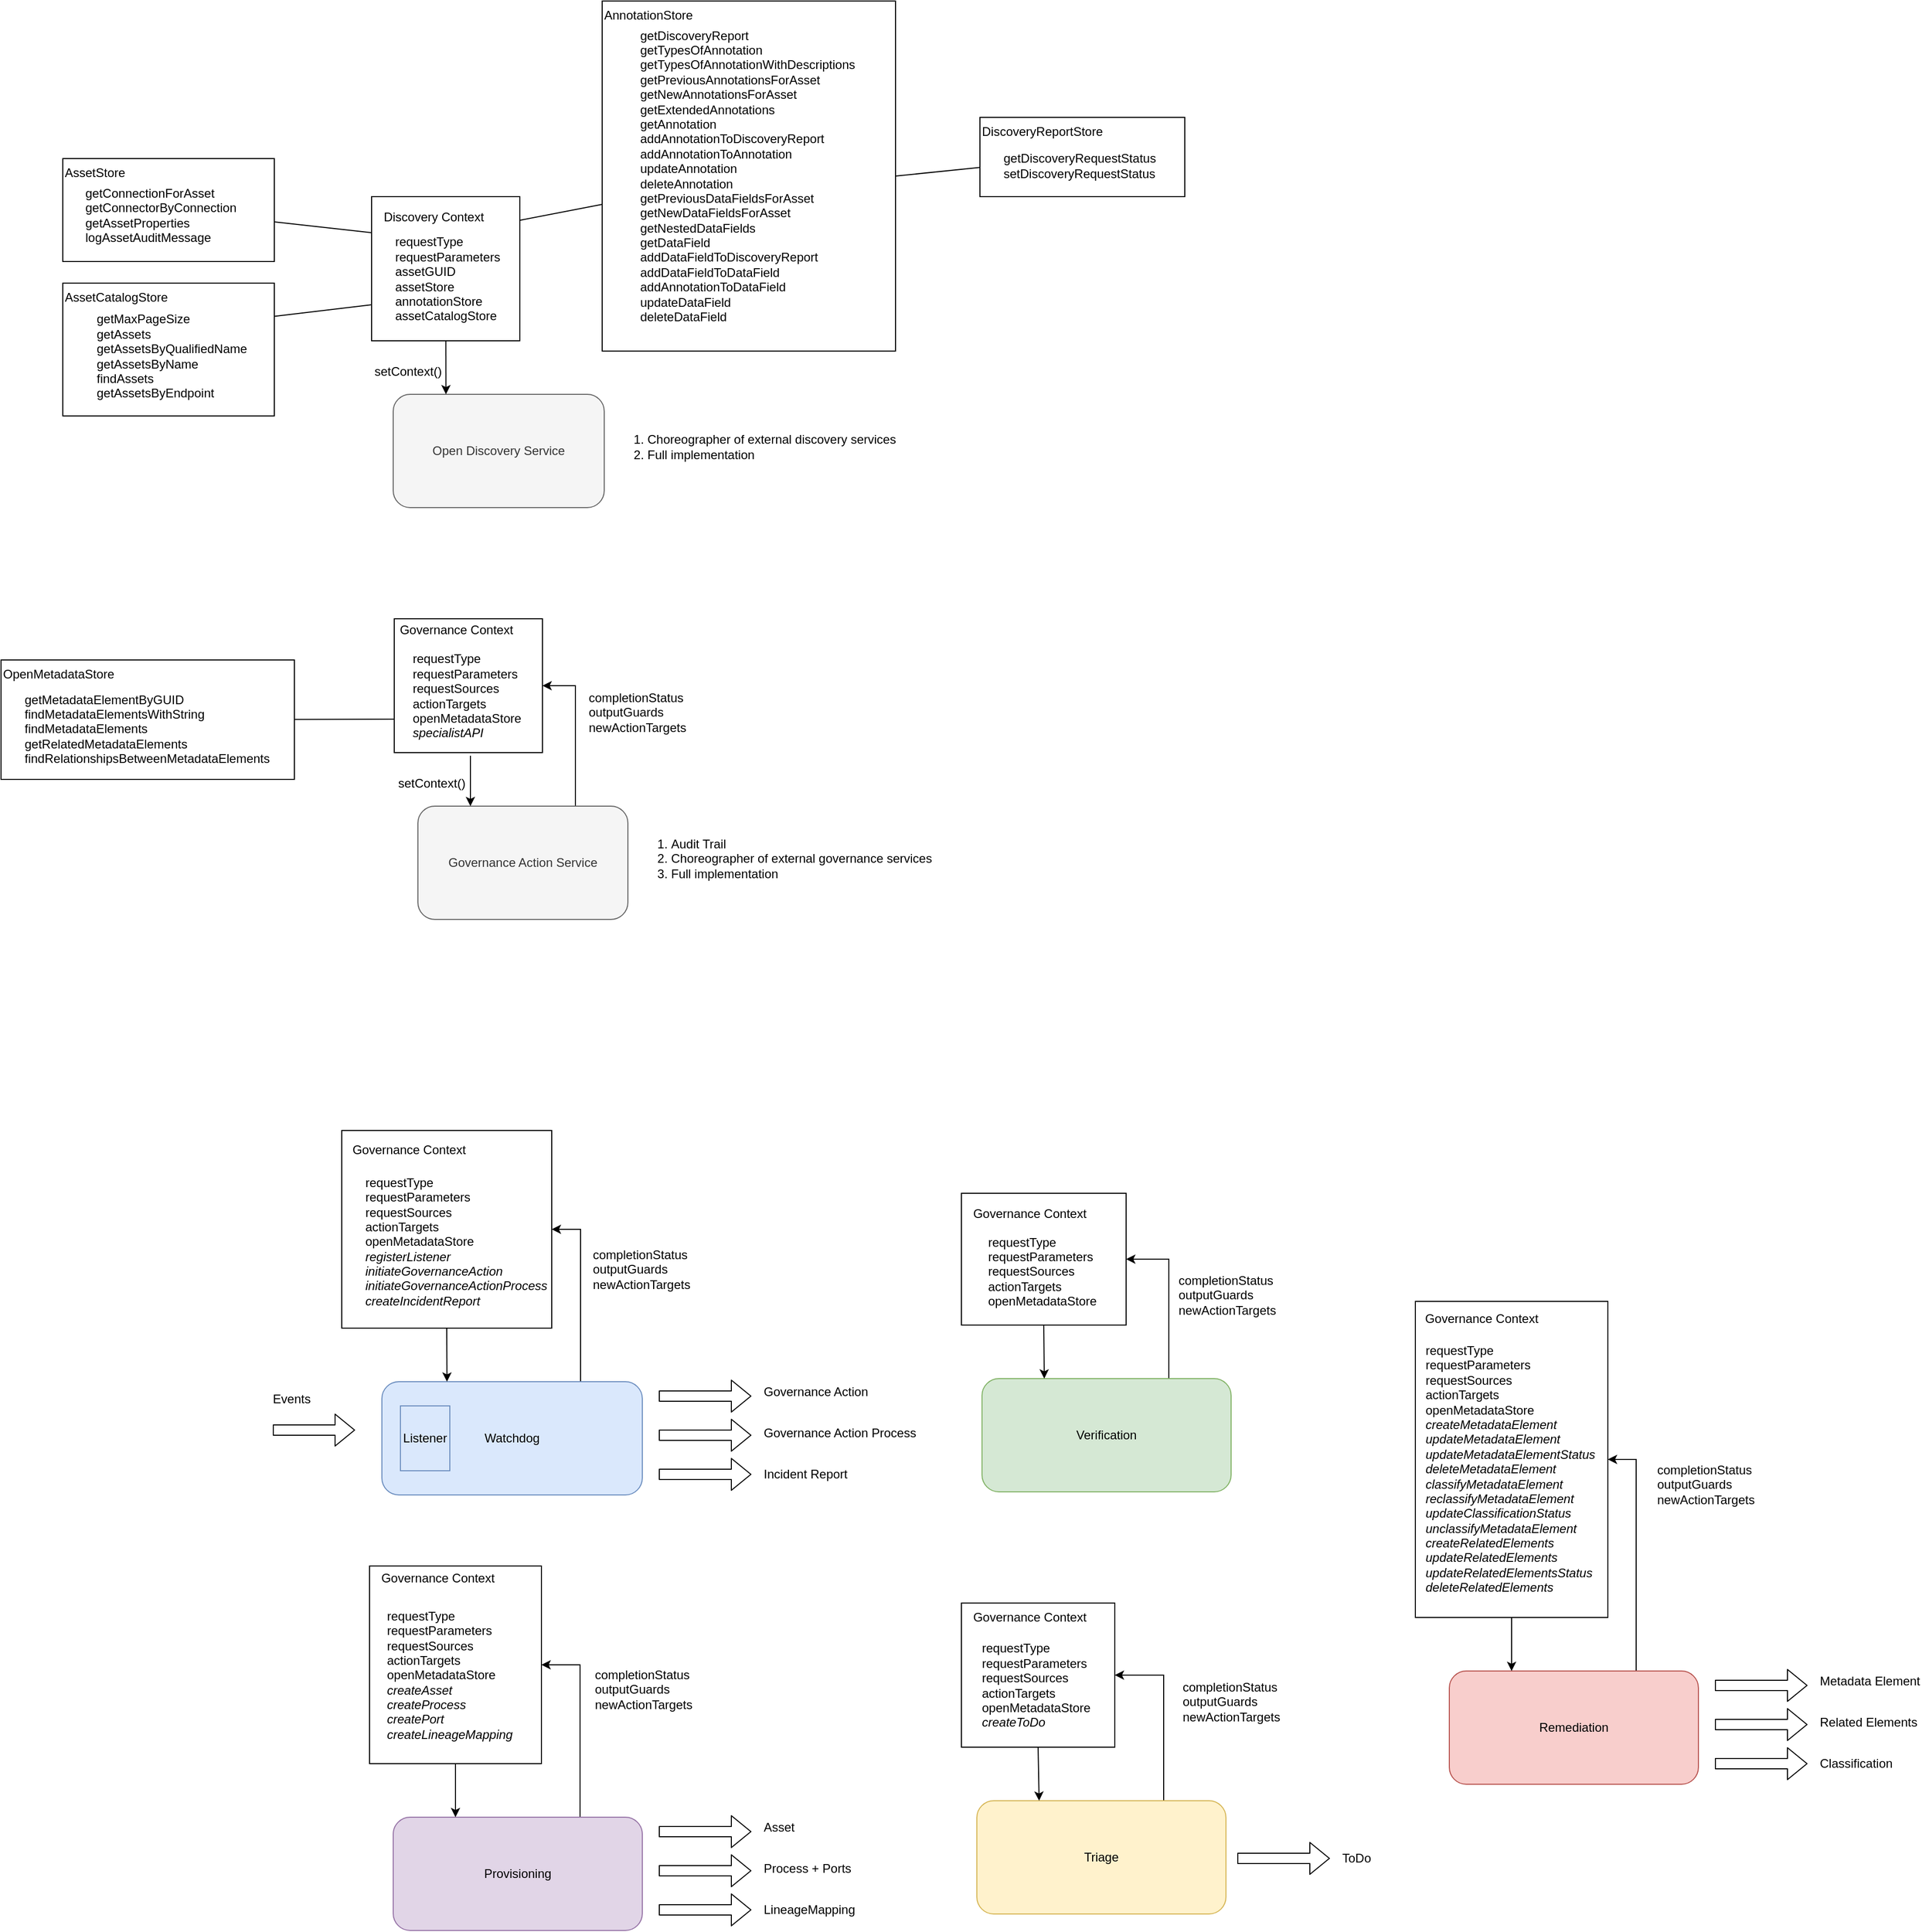 <mxfile version="14.1.8" type="device" pages="7"><diagram id="5uGZH3ejOgQeqi8k_Qc_" name="governance-action-services"><mxGraphModel dx="1933" dy="3125" grid="1" gridSize="10" guides="1" tooltips="1" connect="1" arrows="1" fold="1" page="1" pageScale="1" pageWidth="827" pageHeight="1169" math="0" shadow="0"><root><mxCell id="prXp-myXY0ZT1l0wZMyF-0"/><mxCell id="prXp-myXY0ZT1l0wZMyF-1" parent="prXp-myXY0ZT1l0wZMyF-0"/><mxCell id="prXp-myXY0ZT1l0wZMyF-2" value="" style="rounded=0;whiteSpace=wrap;html=1;strokeColor=#000000;strokeWidth=1;align=left;" vertex="1" parent="prXp-myXY0ZT1l0wZMyF-1"><mxGeometry x="111" y="-1013" width="204" height="192" as="geometry"/></mxCell><mxCell id="prXp-myXY0ZT1l0wZMyF-3" style="edgeStyle=orthogonalEdgeStyle;rounded=0;orthogonalLoop=1;jettySize=auto;html=1;exitX=0.75;exitY=0;exitDx=0;exitDy=0;entryX=1;entryY=0.5;entryDx=0;entryDy=0;" edge="1" parent="prXp-myXY0ZT1l0wZMyF-1" source="prXp-myXY0ZT1l0wZMyF-4" target="prXp-myXY0ZT1l0wZMyF-2"><mxGeometry relative="1" as="geometry"><mxPoint x="308" y="-879" as="targetPoint"/><Array as="points"><mxPoint x="343" y="-917"/></Array></mxGeometry></mxCell><mxCell id="prXp-myXY0ZT1l0wZMyF-4" value="Watchdog" style="rounded=1;whiteSpace=wrap;html=1;fillColor=#dae8fc;strokeColor=#6c8ebf;" vertex="1" parent="prXp-myXY0ZT1l0wZMyF-1"><mxGeometry x="150" y="-769" width="253" height="110" as="geometry"/></mxCell><mxCell id="prXp-myXY0ZT1l0wZMyF-5" value="" style="shape=flexArrow;endArrow=classic;html=1;" edge="1" parent="prXp-myXY0ZT1l0wZMyF-1"><mxGeometry width="50" height="50" relative="1" as="geometry"><mxPoint x="44" y="-722" as="sourcePoint"/><mxPoint x="124" y="-722" as="targetPoint"/></mxGeometry></mxCell><mxCell id="prXp-myXY0ZT1l0wZMyF-6" value="Events" style="text;html=1;align=center;verticalAlign=middle;resizable=0;points=[];autosize=1;" vertex="1" parent="prXp-myXY0ZT1l0wZMyF-1"><mxGeometry x="37" y="-762" width="50" height="20" as="geometry"/></mxCell><mxCell id="prXp-myXY0ZT1l0wZMyF-7" value="Governance Action" style="text;html=1;align=left;verticalAlign=middle;resizable=0;points=[];autosize=1;" vertex="1" parent="prXp-myXY0ZT1l0wZMyF-1"><mxGeometry x="519" y="-769" width="120" height="20" as="geometry"/></mxCell><mxCell id="prXp-myXY0ZT1l0wZMyF-8" value="Governance Action Process" style="text;html=1;align=left;verticalAlign=middle;resizable=0;points=[];autosize=1;" vertex="1" parent="prXp-myXY0ZT1l0wZMyF-1"><mxGeometry x="519" y="-729" width="160" height="20" as="geometry"/></mxCell><mxCell id="prXp-myXY0ZT1l0wZMyF-9" value="Incident Report" style="text;html=1;align=left;verticalAlign=middle;resizable=0;points=[];autosize=1;" vertex="1" parent="prXp-myXY0ZT1l0wZMyF-1"><mxGeometry x="519" y="-689" width="100" height="20" as="geometry"/></mxCell><mxCell id="prXp-myXY0ZT1l0wZMyF-10" value="" style="shape=flexArrow;endArrow=classic;html=1;" edge="1" parent="prXp-myXY0ZT1l0wZMyF-1"><mxGeometry x="419" y="-755" width="50" height="50" as="geometry"><mxPoint x="419" y="-755" as="sourcePoint"/><mxPoint x="509" y="-755" as="targetPoint"/></mxGeometry></mxCell><mxCell id="prXp-myXY0ZT1l0wZMyF-11" value="" style="shape=flexArrow;endArrow=classic;html=1;" edge="1" parent="prXp-myXY0ZT1l0wZMyF-1"><mxGeometry x="419" y="-737" width="50" height="50" as="geometry"><mxPoint x="419" y="-717" as="sourcePoint"/><mxPoint x="509" y="-717" as="targetPoint"/></mxGeometry></mxCell><mxCell id="prXp-myXY0ZT1l0wZMyF-12" value="" style="shape=flexArrow;endArrow=classic;html=1;" edge="1" parent="prXp-myXY0ZT1l0wZMyF-1"><mxGeometry x="419" y="-719" width="50" height="50" as="geometry"><mxPoint x="419" y="-679" as="sourcePoint"/><mxPoint x="509" y="-679" as="targetPoint"/></mxGeometry></mxCell><mxCell id="prXp-myXY0ZT1l0wZMyF-13" style="rounded=0;orthogonalLoop=1;jettySize=auto;html=1;entryX=0.25;entryY=0;entryDx=0;entryDy=0;exitX=0.5;exitY=1;exitDx=0;exitDy=0;" edge="1" parent="prXp-myXY0ZT1l0wZMyF-1" source="prXp-myXY0ZT1l0wZMyF-2" target="prXp-myXY0ZT1l0wZMyF-4"><mxGeometry relative="1" as="geometry"/></mxCell><mxCell id="prXp-myXY0ZT1l0wZMyF-14" value="requestType&lt;br&gt;requestParameters&lt;br&gt;requestSources&lt;br&gt;actionTargets&lt;br&gt;openMetadataStore&lt;br&gt;&lt;i&gt;registerListener&lt;br&gt;initiateGovernanceAction&lt;br&gt;initiateGovernanceActionProcess&lt;br&gt;createIncidentReport&lt;br&gt;&lt;/i&gt;" style="text;html=1;align=left;verticalAlign=middle;resizable=1;points=[];autosize=1;perimeterSpacing=3;" vertex="1" parent="prXp-myXY0ZT1l0wZMyF-1"><mxGeometry x="131.5" y="-970" width="190" height="130" as="geometry"/></mxCell><mxCell id="prXp-myXY0ZT1l0wZMyF-15" value="Governance Context" style="text;html=1;align=center;verticalAlign=middle;resizable=0;points=[];autosize=1;" vertex="1" parent="prXp-myXY0ZT1l0wZMyF-1"><mxGeometry x="116" y="-1003" width="120" height="18" as="geometry"/></mxCell><mxCell id="prXp-myXY0ZT1l0wZMyF-16" value="Listener" style="rounded=0;whiteSpace=wrap;html=1;strokeColor=#6c8ebf;strokeWidth=1;align=center;fillColor=#dae8fc;" vertex="1" parent="prXp-myXY0ZT1l0wZMyF-1"><mxGeometry x="168" y="-745.5" width="48" height="63" as="geometry"/></mxCell><mxCell id="prXp-myXY0ZT1l0wZMyF-17" value="" style="rounded=0;whiteSpace=wrap;html=1;strokeColor=#000000;strokeWidth=1;align=left;" vertex="1" parent="prXp-myXY0ZT1l0wZMyF-1"><mxGeometry x="162" y="-1510" width="144" height="130" as="geometry"/></mxCell><mxCell id="prXp-myXY0ZT1l0wZMyF-18" style="edgeStyle=orthogonalEdgeStyle;rounded=0;orthogonalLoop=1;jettySize=auto;html=1;exitX=0.75;exitY=0;exitDx=0;exitDy=0;entryX=1;entryY=0.5;entryDx=0;entryDy=0;" edge="1" parent="prXp-myXY0ZT1l0wZMyF-1" source="prXp-myXY0ZT1l0wZMyF-19" target="prXp-myXY0ZT1l0wZMyF-17"><mxGeometry relative="1" as="geometry"><mxPoint x="294" y="-1438" as="targetPoint"/><Array as="points"><mxPoint x="338" y="-1445"/></Array></mxGeometry></mxCell><mxCell id="prXp-myXY0ZT1l0wZMyF-19" value="Governance Action Service" style="rounded=1;whiteSpace=wrap;html=1;fillColor=#f5f5f5;strokeColor=#666666;fontColor=#333333;" vertex="1" parent="prXp-myXY0ZT1l0wZMyF-1"><mxGeometry x="185" y="-1328" width="204" height="110" as="geometry"/></mxCell><mxCell id="prXp-myXY0ZT1l0wZMyF-20" style="rounded=0;orthogonalLoop=1;jettySize=auto;html=1;entryX=0.25;entryY=0;entryDx=0;entryDy=0;" edge="1" parent="prXp-myXY0ZT1l0wZMyF-1" target="prXp-myXY0ZT1l0wZMyF-19"><mxGeometry relative="1" as="geometry"><mxPoint x="236" y="-1377" as="sourcePoint"/></mxGeometry></mxCell><mxCell id="prXp-myXY0ZT1l0wZMyF-21" value="requestType&lt;br&gt;requestParameters&lt;br&gt;requestSources&lt;br&gt;actionTargets&lt;br&gt;openMetadataStore&lt;br&gt;&lt;i&gt;specialistAPI&lt;/i&gt;" style="text;html=1;align=left;verticalAlign=middle;resizable=1;points=[];autosize=1;perimeterSpacing=3;" vertex="1" parent="prXp-myXY0ZT1l0wZMyF-1"><mxGeometry x="178" y="-1480" width="120" height="90" as="geometry"/></mxCell><mxCell id="prXp-myXY0ZT1l0wZMyF-22" value="Governance Context" style="text;html=1;align=center;verticalAlign=middle;resizable=0;points=[];autosize=1;" vertex="1" parent="prXp-myXY0ZT1l0wZMyF-1"><mxGeometry x="162" y="-1508" width="120" height="18" as="geometry"/></mxCell><mxCell id="prXp-myXY0ZT1l0wZMyF-23" value="" style="rounded=0;whiteSpace=wrap;html=1;strokeColor=#000000;strokeWidth=1;align=left;" vertex="1" parent="prXp-myXY0ZT1l0wZMyF-1"><mxGeometry x="713" y="-952" width="160" height="128" as="geometry"/></mxCell><mxCell id="prXp-myXY0ZT1l0wZMyF-24" style="edgeStyle=orthogonalEdgeStyle;rounded=0;orthogonalLoop=1;jettySize=auto;html=1;exitX=0.75;exitY=0;exitDx=0;exitDy=0;entryX=1;entryY=0.5;entryDx=0;entryDy=0;" edge="1" parent="prXp-myXY0ZT1l0wZMyF-1" source="prXp-myXY0ZT1l0wZMyF-25" target="prXp-myXY0ZT1l0wZMyF-23"><mxGeometry relative="1" as="geometry"><mxPoint x="880" y="-882" as="targetPoint"/><Array as="points"><mxPoint x="915" y="-888"/></Array></mxGeometry></mxCell><mxCell id="prXp-myXY0ZT1l0wZMyF-25" value="Verification" style="rounded=1;whiteSpace=wrap;html=1;fillColor=#d5e8d4;strokeColor=#82b366;" vertex="1" parent="prXp-myXY0ZT1l0wZMyF-1"><mxGeometry x="733" y="-772" width="242" height="110" as="geometry"/></mxCell><mxCell id="prXp-myXY0ZT1l0wZMyF-26" style="rounded=0;orthogonalLoop=1;jettySize=auto;html=1;entryX=0.25;entryY=0;entryDx=0;entryDy=0;exitX=0.5;exitY=1;exitDx=0;exitDy=0;" edge="1" parent="prXp-myXY0ZT1l0wZMyF-1" source="prXp-myXY0ZT1l0wZMyF-23" target="prXp-myXY0ZT1l0wZMyF-25"><mxGeometry relative="1" as="geometry"/></mxCell><mxCell id="prXp-myXY0ZT1l0wZMyF-27" value="requestType&lt;br&gt;requestParameters&lt;br&gt;requestSources&lt;br&gt;actionTargets&lt;br&gt;openMetadataStore&lt;i&gt;&lt;br&gt;&lt;/i&gt;" style="text;html=1;align=left;verticalAlign=middle;resizable=1;points=[];autosize=1;perimeterSpacing=3;" vertex="1" parent="prXp-myXY0ZT1l0wZMyF-1"><mxGeometry x="737" y="-916" width="120" height="80" as="geometry"/></mxCell><mxCell id="prXp-myXY0ZT1l0wZMyF-28" value="Governance Context" style="text;html=1;align=center;verticalAlign=middle;resizable=0;points=[];autosize=1;" vertex="1" parent="prXp-myXY0ZT1l0wZMyF-1"><mxGeometry x="719" y="-941" width="120" height="18" as="geometry"/></mxCell><mxCell id="prXp-myXY0ZT1l0wZMyF-29" value="" style="rounded=0;whiteSpace=wrap;html=1;strokeColor=#000000;strokeWidth=1;align=left;" vertex="1" parent="prXp-myXY0ZT1l0wZMyF-1"><mxGeometry x="713" y="-554" width="149" height="140" as="geometry"/></mxCell><mxCell id="prXp-myXY0ZT1l0wZMyF-30" style="edgeStyle=orthogonalEdgeStyle;rounded=0;orthogonalLoop=1;jettySize=auto;html=1;exitX=0.75;exitY=0;exitDx=0;exitDy=0;entryX=1;entryY=0.5;entryDx=0;entryDy=0;" edge="1" parent="prXp-myXY0ZT1l0wZMyF-1" source="prXp-myXY0ZT1l0wZMyF-31" target="prXp-myXY0ZT1l0wZMyF-29"><mxGeometry relative="1" as="geometry"><mxPoint x="875" y="-472" as="targetPoint"/><Array as="points"><mxPoint x="910" y="-484"/></Array></mxGeometry></mxCell><mxCell id="prXp-myXY0ZT1l0wZMyF-31" value="Triage" style="rounded=1;whiteSpace=wrap;html=1;fillColor=#fff2cc;strokeColor=#d6b656;" vertex="1" parent="prXp-myXY0ZT1l0wZMyF-1"><mxGeometry x="728" y="-362" width="242" height="110" as="geometry"/></mxCell><mxCell id="prXp-myXY0ZT1l0wZMyF-32" style="rounded=0;orthogonalLoop=1;jettySize=auto;html=1;entryX=0.25;entryY=0;entryDx=0;entryDy=0;exitX=0.5;exitY=1;exitDx=0;exitDy=0;" edge="1" parent="prXp-myXY0ZT1l0wZMyF-1" source="prXp-myXY0ZT1l0wZMyF-29" target="prXp-myXY0ZT1l0wZMyF-31"><mxGeometry relative="1" as="geometry"/></mxCell><mxCell id="prXp-myXY0ZT1l0wZMyF-33" value="requestType&lt;br&gt;requestParameters&lt;br&gt;requestSources&lt;br&gt;actionTargets&lt;br&gt;openMetadataStore&lt;br&gt;&lt;i&gt;createToDo&lt;br&gt;&lt;/i&gt;" style="text;html=1;align=left;verticalAlign=middle;resizable=1;points=[];autosize=1;perimeterSpacing=3;" vertex="1" parent="prXp-myXY0ZT1l0wZMyF-1"><mxGeometry x="731" y="-519.5" width="120" height="90" as="geometry"/></mxCell><mxCell id="prXp-myXY0ZT1l0wZMyF-34" value="Governance Context" style="text;html=1;align=center;verticalAlign=middle;resizable=0;points=[];autosize=1;" vertex="1" parent="prXp-myXY0ZT1l0wZMyF-1"><mxGeometry x="718.5" y="-549" width="120" height="18" as="geometry"/></mxCell><mxCell id="prXp-myXY0ZT1l0wZMyF-35" value="ToDo" style="text;html=1;align=left;verticalAlign=middle;resizable=0;points=[];autosize=1;" vertex="1" parent="prXp-myXY0ZT1l0wZMyF-1"><mxGeometry x="1081" y="-315" width="38" height="18" as="geometry"/></mxCell><mxCell id="prXp-myXY0ZT1l0wZMyF-36" value="" style="shape=flexArrow;endArrow=classic;html=1;" edge="1" parent="prXp-myXY0ZT1l0wZMyF-1"><mxGeometry x="981" y="-346" width="50" height="50" as="geometry"><mxPoint x="981" y="-306" as="sourcePoint"/><mxPoint x="1071" y="-306" as="targetPoint"/></mxGeometry></mxCell><mxCell id="prXp-myXY0ZT1l0wZMyF-37" value="" style="rounded=0;whiteSpace=wrap;html=1;strokeColor=#000000;strokeWidth=1;align=left;" vertex="1" parent="prXp-myXY0ZT1l0wZMyF-1"><mxGeometry x="138" y="-590" width="167" height="192" as="geometry"/></mxCell><mxCell id="prXp-myXY0ZT1l0wZMyF-38" style="edgeStyle=orthogonalEdgeStyle;rounded=0;orthogonalLoop=1;jettySize=auto;html=1;exitX=0.75;exitY=0;exitDx=0;exitDy=0;entryX=1;entryY=0.5;entryDx=0;entryDy=0;" edge="1" parent="prXp-myXY0ZT1l0wZMyF-1" source="prXp-myXY0ZT1l0wZMyF-39" target="prXp-myXY0ZT1l0wZMyF-37"><mxGeometry relative="1" as="geometry"><mxPoint x="308" y="-456" as="targetPoint"/><Array as="points"><mxPoint x="343" y="-494"/></Array></mxGeometry></mxCell><mxCell id="prXp-myXY0ZT1l0wZMyF-39" value="Provisioning" style="rounded=1;whiteSpace=wrap;html=1;fillColor=#e1d5e7;strokeColor=#9673a6;" vertex="1" parent="prXp-myXY0ZT1l0wZMyF-1"><mxGeometry x="161" y="-346" width="242" height="110" as="geometry"/></mxCell><mxCell id="prXp-myXY0ZT1l0wZMyF-40" value="Asset" style="text;html=1;align=left;verticalAlign=middle;resizable=0;points=[];autosize=1;" vertex="1" parent="prXp-myXY0ZT1l0wZMyF-1"><mxGeometry x="519" y="-345" width="40" height="18" as="geometry"/></mxCell><mxCell id="prXp-myXY0ZT1l0wZMyF-41" value="Process + Ports" style="text;html=1;align=left;verticalAlign=middle;resizable=0;points=[];autosize=1;" vertex="1" parent="prXp-myXY0ZT1l0wZMyF-1"><mxGeometry x="519" y="-305" width="95" height="18" as="geometry"/></mxCell><mxCell id="prXp-myXY0ZT1l0wZMyF-42" value="LineageMapping" style="text;html=1;align=left;verticalAlign=middle;resizable=0;points=[];autosize=1;" vertex="1" parent="prXp-myXY0ZT1l0wZMyF-1"><mxGeometry x="519" y="-265" width="99" height="18" as="geometry"/></mxCell><mxCell id="prXp-myXY0ZT1l0wZMyF-43" value="" style="shape=flexArrow;endArrow=classic;html=1;" edge="1" parent="prXp-myXY0ZT1l0wZMyF-1"><mxGeometry x="419" y="-332" width="50" height="50" as="geometry"><mxPoint x="419" y="-332" as="sourcePoint"/><mxPoint x="509" y="-332" as="targetPoint"/></mxGeometry></mxCell><mxCell id="prXp-myXY0ZT1l0wZMyF-44" value="" style="shape=flexArrow;endArrow=classic;html=1;" edge="1" parent="prXp-myXY0ZT1l0wZMyF-1"><mxGeometry x="419" y="-314" width="50" height="50" as="geometry"><mxPoint x="419" y="-294" as="sourcePoint"/><mxPoint x="509" y="-294" as="targetPoint"/></mxGeometry></mxCell><mxCell id="prXp-myXY0ZT1l0wZMyF-45" value="" style="shape=flexArrow;endArrow=classic;html=1;" edge="1" parent="prXp-myXY0ZT1l0wZMyF-1"><mxGeometry x="419" y="-296" width="50" height="50" as="geometry"><mxPoint x="419" y="-256" as="sourcePoint"/><mxPoint x="509" y="-256" as="targetPoint"/></mxGeometry></mxCell><mxCell id="prXp-myXY0ZT1l0wZMyF-46" style="rounded=0;orthogonalLoop=1;jettySize=auto;html=1;entryX=0.25;entryY=0;entryDx=0;entryDy=0;exitX=0.5;exitY=1;exitDx=0;exitDy=0;" edge="1" parent="prXp-myXY0ZT1l0wZMyF-1" source="prXp-myXY0ZT1l0wZMyF-37" target="prXp-myXY0ZT1l0wZMyF-39"><mxGeometry relative="1" as="geometry"/></mxCell><mxCell id="prXp-myXY0ZT1l0wZMyF-47" value="requestType&lt;br&gt;requestParameters&lt;br&gt;requestSources&lt;br&gt;actionTargets&lt;br&gt;openMetadataStore&lt;br&gt;&lt;i&gt;createAsset&lt;br&gt;createProcess&lt;br&gt;createPort&lt;br&gt;createLineageMapping&lt;br&gt;&lt;/i&gt;" style="text;html=1;align=left;verticalAlign=middle;resizable=1;points=[];autosize=1;perimeterSpacing=3;" vertex="1" parent="prXp-myXY0ZT1l0wZMyF-1"><mxGeometry x="153" y="-549" width="140" height="130" as="geometry"/></mxCell><mxCell id="prXp-myXY0ZT1l0wZMyF-48" value="Governance Context" style="text;html=1;align=center;verticalAlign=middle;resizable=0;points=[];autosize=1;" vertex="1" parent="prXp-myXY0ZT1l0wZMyF-1"><mxGeometry x="144" y="-587" width="120" height="18" as="geometry"/></mxCell><mxCell id="prXp-myXY0ZT1l0wZMyF-49" value="" style="rounded=0;whiteSpace=wrap;html=1;strokeColor=#000000;strokeWidth=1;align=left;" vertex="1" parent="prXp-myXY0ZT1l0wZMyF-1"><mxGeometry x="1154" y="-847" width="187" height="307" as="geometry"/></mxCell><mxCell id="prXp-myXY0ZT1l0wZMyF-50" style="edgeStyle=orthogonalEdgeStyle;rounded=0;orthogonalLoop=1;jettySize=auto;html=1;exitX=0.75;exitY=0;exitDx=0;exitDy=0;entryX=1;entryY=0.5;entryDx=0;entryDy=0;" edge="1" parent="prXp-myXY0ZT1l0wZMyF-1" source="prXp-myXY0ZT1l0wZMyF-51" target="prXp-myXY0ZT1l0wZMyF-49"><mxGeometry relative="1" as="geometry"><mxPoint x="1334" y="-598" as="targetPoint"/><Array as="points"><mxPoint x="1369" y="-693"/></Array></mxGeometry></mxCell><mxCell id="prXp-myXY0ZT1l0wZMyF-51" value="Remediation" style="rounded=1;whiteSpace=wrap;html=1;fillColor=#f8cecc;strokeColor=#b85450;" vertex="1" parent="prXp-myXY0ZT1l0wZMyF-1"><mxGeometry x="1187" y="-488" width="242" height="110" as="geometry"/></mxCell><mxCell id="prXp-myXY0ZT1l0wZMyF-52" value="Metadata Element" style="text;html=1;align=left;verticalAlign=middle;resizable=0;points=[];autosize=1;" vertex="1" parent="prXp-myXY0ZT1l0wZMyF-1"><mxGeometry x="1545" y="-487" width="107" height="18" as="geometry"/></mxCell><mxCell id="prXp-myXY0ZT1l0wZMyF-53" value="Related Elements" style="text;html=1;align=left;verticalAlign=middle;resizable=0;points=[];autosize=1;" vertex="1" parent="prXp-myXY0ZT1l0wZMyF-1"><mxGeometry x="1545" y="-447" width="105" height="18" as="geometry"/></mxCell><mxCell id="prXp-myXY0ZT1l0wZMyF-54" value="Classification" style="text;html=1;align=left;verticalAlign=middle;resizable=0;points=[];autosize=1;" vertex="1" parent="prXp-myXY0ZT1l0wZMyF-1"><mxGeometry x="1545" y="-407" width="81" height="18" as="geometry"/></mxCell><mxCell id="prXp-myXY0ZT1l0wZMyF-55" value="" style="shape=flexArrow;endArrow=classic;html=1;" edge="1" parent="prXp-myXY0ZT1l0wZMyF-1"><mxGeometry x="1445" y="-474" width="50" height="50" as="geometry"><mxPoint x="1445" y="-474" as="sourcePoint"/><mxPoint x="1535" y="-474" as="targetPoint"/></mxGeometry></mxCell><mxCell id="prXp-myXY0ZT1l0wZMyF-56" value="" style="shape=flexArrow;endArrow=classic;html=1;" edge="1" parent="prXp-myXY0ZT1l0wZMyF-1"><mxGeometry x="1445" y="-456" width="50" height="50" as="geometry"><mxPoint x="1445" y="-436" as="sourcePoint"/><mxPoint x="1535" y="-436" as="targetPoint"/></mxGeometry></mxCell><mxCell id="prXp-myXY0ZT1l0wZMyF-57" value="" style="shape=flexArrow;endArrow=classic;html=1;" edge="1" parent="prXp-myXY0ZT1l0wZMyF-1"><mxGeometry x="1445" y="-438" width="50" height="50" as="geometry"><mxPoint x="1445" y="-398" as="sourcePoint"/><mxPoint x="1535" y="-398" as="targetPoint"/></mxGeometry></mxCell><mxCell id="prXp-myXY0ZT1l0wZMyF-58" style="rounded=0;orthogonalLoop=1;jettySize=auto;html=1;entryX=0.25;entryY=0;entryDx=0;entryDy=0;exitX=0.5;exitY=1;exitDx=0;exitDy=0;" edge="1" parent="prXp-myXY0ZT1l0wZMyF-1" source="prXp-myXY0ZT1l0wZMyF-49" target="prXp-myXY0ZT1l0wZMyF-51"><mxGeometry relative="1" as="geometry"/></mxCell><mxCell id="prXp-myXY0ZT1l0wZMyF-59" value="requestType&lt;br&gt;requestParameters&lt;br&gt;requestSources&lt;br&gt;actionTargets&lt;br&gt;openMetadataStore&lt;br&gt;&lt;i&gt;createMetadataElement&lt;br&gt;updateMetadataElement&lt;br&gt;updateMetadataElementStatus&lt;br&gt;deleteMetadataElement&lt;br&gt;classifyMetadataElement&lt;br&gt;reclassifyMetadataElement&lt;br&gt;updateClassificationStatus&lt;br&gt;unclassifyMetadataElement&lt;br&gt;createRelatedElements&lt;br&gt;updateRelatedElements&lt;br&gt;updateRelatedElementsStatus&lt;br&gt;deleteRelatedElements&lt;br&gt;&lt;br&gt;&lt;/i&gt;" style="text;html=1;align=left;verticalAlign=middle;resizable=1;points=[];autosize=1;perimeterSpacing=3;" vertex="1" parent="prXp-myXY0ZT1l0wZMyF-1"><mxGeometry x="1162" y="-807" width="180" height="260" as="geometry"/></mxCell><mxCell id="prXp-myXY0ZT1l0wZMyF-60" value="Governance Context" style="text;html=1;align=center;verticalAlign=middle;resizable=0;points=[];autosize=1;" vertex="1" parent="prXp-myXY0ZT1l0wZMyF-1"><mxGeometry x="1157.5" y="-839" width="120" height="18" as="geometry"/></mxCell><mxCell id="prXp-myXY0ZT1l0wZMyF-61" value="&lt;ol&gt;&lt;li&gt;Audit Trail&lt;/li&gt;&lt;li&gt;Choreographer of external governance services&lt;/li&gt;&lt;li&gt;Full implementation&amp;nbsp;&lt;/li&gt;&lt;/ol&gt;" style="text;html=1;align=left;verticalAlign=middle;resizable=0;points=[];autosize=1;" vertex="1" parent="prXp-myXY0ZT1l0wZMyF-1"><mxGeometry x="389" y="-1312" width="303" height="70" as="geometry"/></mxCell><mxCell id="prXp-myXY0ZT1l0wZMyF-62" value="setContext()" style="text;html=1;align=center;verticalAlign=middle;resizable=0;points=[];autosize=1;" vertex="1" parent="prXp-myXY0ZT1l0wZMyF-1"><mxGeometry x="160" y="-1359" width="75" height="18" as="geometry"/></mxCell><mxCell id="prXp-myXY0ZT1l0wZMyF-63" style="edgeStyle=none;rounded=0;orthogonalLoop=1;jettySize=auto;html=1;entryX=0;entryY=0.75;entryDx=0;entryDy=0;endSize=4;endArrow=none;endFill=0;" edge="1" parent="prXp-myXY0ZT1l0wZMyF-1" source="prXp-myXY0ZT1l0wZMyF-64"><mxGeometry relative="1" as="geometry"><mxPoint x="162" y="-1412.5" as="targetPoint"/></mxGeometry></mxCell><mxCell id="prXp-myXY0ZT1l0wZMyF-64" value="OpenMetadataStore" style="rounded=0;whiteSpace=wrap;html=1;strokeColor=#000000;strokeWidth=1;align=left;verticalAlign=top;" vertex="1" parent="prXp-myXY0ZT1l0wZMyF-1"><mxGeometry x="-220" y="-1470" width="285" height="116" as="geometry"/></mxCell><mxCell id="prXp-myXY0ZT1l0wZMyF-65" value="getMetadataElementByGUID&lt;br&gt;findMetadataElementsWithString&lt;br&gt;findMetadataElements&lt;br&gt;getRelatedMetadataElements&lt;br&gt;findRelationshipsBetweenMetadataElements&lt;br&gt;" style="text;html=1;align=left;verticalAlign=middle;resizable=0;points=[];autosize=1;" vertex="1" parent="prXp-myXY0ZT1l0wZMyF-1"><mxGeometry x="-199" y="-1440" width="248" height="74" as="geometry"/></mxCell><mxCell id="prXp-myXY0ZT1l0wZMyF-66" value="completionStatus&lt;br&gt;outputGuards&lt;br&gt;newActionTargets" style="text;html=1;align=left;verticalAlign=middle;resizable=0;points=[];autosize=1;" vertex="1" parent="prXp-myXY0ZT1l0wZMyF-1"><mxGeometry x="349" y="-1442" width="105" height="46" as="geometry"/></mxCell><mxCell id="prXp-myXY0ZT1l0wZMyF-67" value="completionStatus&lt;br&gt;outputGuards&lt;br&gt;newActionTargets" style="text;html=1;align=left;verticalAlign=middle;resizable=0;points=[];autosize=1;" vertex="1" parent="prXp-myXY0ZT1l0wZMyF-1"><mxGeometry x="353" y="-901" width="105" height="46" as="geometry"/></mxCell><mxCell id="prXp-myXY0ZT1l0wZMyF-68" value="completionStatus&lt;br&gt;outputGuards&lt;br&gt;newActionTargets" style="text;html=1;align=left;verticalAlign=middle;resizable=0;points=[];autosize=1;" vertex="1" parent="prXp-myXY0ZT1l0wZMyF-1"><mxGeometry x="355" y="-493" width="105" height="46" as="geometry"/></mxCell><mxCell id="prXp-myXY0ZT1l0wZMyF-69" value="completionStatus&lt;br&gt;outputGuards&lt;br&gt;newActionTargets" style="text;html=1;align=left;verticalAlign=middle;resizable=0;points=[];autosize=1;" vertex="1" parent="prXp-myXY0ZT1l0wZMyF-1"><mxGeometry x="922" y="-876" width="105" height="46" as="geometry"/></mxCell><mxCell id="prXp-myXY0ZT1l0wZMyF-70" value="completionStatus&lt;br&gt;outputGuards&lt;br&gt;newActionTargets" style="text;html=1;align=left;verticalAlign=middle;resizable=0;points=[];autosize=1;" vertex="1" parent="prXp-myXY0ZT1l0wZMyF-1"><mxGeometry x="926" y="-481" width="105" height="46" as="geometry"/></mxCell><mxCell id="prXp-myXY0ZT1l0wZMyF-71" value="completionStatus&lt;br&gt;outputGuards&lt;br&gt;newActionTargets" style="text;html=1;align=left;verticalAlign=middle;resizable=0;points=[];autosize=1;" vertex="1" parent="prXp-myXY0ZT1l0wZMyF-1"><mxGeometry x="1387" y="-692" width="105" height="46" as="geometry"/></mxCell><mxCell id="prXp-myXY0ZT1l0wZMyF-72" value="" style="rounded=0;whiteSpace=wrap;html=1;strokeColor=#000000;strokeWidth=1;align=left;" vertex="1" parent="prXp-myXY0ZT1l0wZMyF-1"><mxGeometry x="140" y="-1920" width="144" height="140" as="geometry"/></mxCell><mxCell id="prXp-myXY0ZT1l0wZMyF-74" value="Open Discovery Service" style="rounded=1;whiteSpace=wrap;html=1;fillColor=#f5f5f5;strokeColor=#666666;fontColor=#333333;" vertex="1" parent="prXp-myXY0ZT1l0wZMyF-1"><mxGeometry x="161" y="-1728" width="205" height="110" as="geometry"/></mxCell><mxCell id="prXp-myXY0ZT1l0wZMyF-75" style="rounded=0;orthogonalLoop=1;jettySize=auto;html=1;entryX=0.25;entryY=0;entryDx=0;entryDy=0;" edge="1" parent="prXp-myXY0ZT1l0wZMyF-1" source="prXp-myXY0ZT1l0wZMyF-72" target="prXp-myXY0ZT1l0wZMyF-74"><mxGeometry relative="1" as="geometry"/></mxCell><mxCell id="prXp-myXY0ZT1l0wZMyF-76" value="requestType&lt;br&gt;requestParameters&lt;br&gt;assetGUID&lt;br&gt;assetStore&lt;br&gt;annotationStore&lt;br&gt;assetCatalogStore" style="text;html=1;align=left;verticalAlign=middle;resizable=1;points=[];autosize=1;perimeterSpacing=3;" vertex="1" parent="prXp-myXY0ZT1l0wZMyF-1"><mxGeometry x="161" y="-1885" width="120" height="90" as="geometry"/></mxCell><mxCell id="prXp-myXY0ZT1l0wZMyF-77" value="Discovery Context" style="text;html=1;align=center;verticalAlign=middle;resizable=0;points=[];autosize=1;" vertex="1" parent="prXp-myXY0ZT1l0wZMyF-1"><mxGeometry x="145" y="-1910" width="110" height="20" as="geometry"/></mxCell><mxCell id="prXp-myXY0ZT1l0wZMyF-78" value="&lt;ol&gt;&lt;li&gt;&lt;span&gt;Choreographer of external discovery services&lt;/span&gt;&lt;br&gt;&lt;/li&gt;&lt;li&gt;Full implementation&amp;nbsp;&lt;/li&gt;&lt;/ol&gt;" style="text;html=1;align=left;verticalAlign=middle;resizable=0;points=[];autosize=1;" vertex="1" parent="prXp-myXY0ZT1l0wZMyF-1"><mxGeometry x="366" y="-1707" width="300" height="60" as="geometry"/></mxCell><mxCell id="prXp-myXY0ZT1l0wZMyF-79" value="setContext()" style="text;html=1;align=center;verticalAlign=middle;resizable=0;points=[];autosize=1;" vertex="1" parent="prXp-myXY0ZT1l0wZMyF-1"><mxGeometry x="137" y="-1759" width="75" height="18" as="geometry"/></mxCell><mxCell id="prXp-myXY0ZT1l0wZMyF-80" style="edgeStyle=none;rounded=0;orthogonalLoop=1;jettySize=auto;html=1;entryX=0;entryY=0.25;entryDx=0;entryDy=0;endSize=4;endArrow=none;endFill=0;" edge="1" parent="prXp-myXY0ZT1l0wZMyF-1" source="prXp-myXY0ZT1l0wZMyF-81" target="prXp-myXY0ZT1l0wZMyF-72"><mxGeometry relative="1" as="geometry"><mxPoint x="139" y="-1812.5" as="targetPoint"/></mxGeometry></mxCell><mxCell id="prXp-myXY0ZT1l0wZMyF-81" value="AssetStore" style="rounded=0;whiteSpace=wrap;html=1;strokeColor=#000000;strokeWidth=1;align=left;verticalAlign=top;" vertex="1" parent="prXp-myXY0ZT1l0wZMyF-1"><mxGeometry x="-160" y="-1957" width="205.5" height="100" as="geometry"/></mxCell><mxCell id="prXp-myXY0ZT1l0wZMyF-82" value="getConnectionForAsset&lt;br&gt;getConnectorByConnection&lt;br&gt;getAssetProperties&lt;br&gt;logAssetAuditMessage" style="text;html=1;align=left;verticalAlign=middle;resizable=0;points=[];autosize=1;" vertex="1" parent="prXp-myXY0ZT1l0wZMyF-1"><mxGeometry x="-140" y="-1932" width="160" height="60" as="geometry"/></mxCell><mxCell id="prXp-myXY0ZT1l0wZMyF-84" style="edgeStyle=none;rounded=0;orthogonalLoop=1;jettySize=auto;html=1;entryX=1;entryY=0.164;entryDx=0;entryDy=0;endSize=4;endArrow=none;endFill=0;entryPerimeter=0;" edge="1" parent="prXp-myXY0ZT1l0wZMyF-1" source="prXp-myXY0ZT1l0wZMyF-85" target="prXp-myXY0ZT1l0wZMyF-72"><mxGeometry relative="1" as="geometry"><mxPoint x="140" y="-1683.5" as="targetPoint"/></mxGeometry></mxCell><mxCell id="prXp-myXY0ZT1l0wZMyF-85" value="AnnotationStore" style="rounded=0;whiteSpace=wrap;html=1;strokeColor=#000000;strokeWidth=1;align=left;verticalAlign=top;" vertex="1" parent="prXp-myXY0ZT1l0wZMyF-1"><mxGeometry x="364" y="-2110" width="285" height="340" as="geometry"/></mxCell><mxCell id="prXp-myXY0ZT1l0wZMyF-86" value="getDiscoveryReport&lt;br&gt;getTypesOfAnnotation&lt;br&gt;getTypesOfAnnotationWithDescriptions&lt;br&gt;getPreviousAnnotationsForAsset&lt;br&gt;getNewAnnotationsForAsset&lt;br&gt;getExtendedAnnotations&lt;br&gt;getAnnotation&lt;br&gt;addAnnotationToDiscoveryReport&lt;br&gt;addAnnotationToAnnotation&lt;br&gt;updateAnnotation&lt;br&gt;deleteAnnotation&lt;br&gt;getPreviousDataFieldsForAsset&lt;br&gt;getNewDataFieldsForAsset&lt;br&gt;getNestedDataFields&lt;br&gt;getDataField&lt;br&gt;addDataFieldToDiscoveryReport&lt;br&gt;addDataFieldToDataField&lt;br&gt;addAnnotationToDataField&lt;br&gt;updateDataField&lt;br&gt;deleteDataField" style="text;html=1;align=left;verticalAlign=middle;resizable=0;points=[];autosize=1;" vertex="1" parent="prXp-myXY0ZT1l0wZMyF-1"><mxGeometry x="399" y="-2085" width="220" height="290" as="geometry"/></mxCell><mxCell id="prXp-myXY0ZT1l0wZMyF-87" style="edgeStyle=none;rounded=0;orthogonalLoop=1;jettySize=auto;html=1;entryX=0;entryY=0.75;entryDx=0;entryDy=0;endSize=4;endArrow=none;endFill=0;exitX=1;exitY=0.25;exitDx=0;exitDy=0;" edge="1" parent="prXp-myXY0ZT1l0wZMyF-1" source="prXp-myXY0ZT1l0wZMyF-88" target="prXp-myXY0ZT1l0wZMyF-72"><mxGeometry relative="1" as="geometry"><mxPoint x="140" y="-1713" as="targetPoint"/></mxGeometry></mxCell><mxCell id="prXp-myXY0ZT1l0wZMyF-88" value="AssetCatalogStore" style="rounded=0;whiteSpace=wrap;html=1;strokeColor=#000000;strokeWidth=1;align=left;verticalAlign=top;" vertex="1" parent="prXp-myXY0ZT1l0wZMyF-1"><mxGeometry x="-160" y="-1836" width="205.5" height="129" as="geometry"/></mxCell><mxCell id="prXp-myXY0ZT1l0wZMyF-89" value="getMaxPageSize&lt;br&gt;getAssets&lt;br&gt;getAssetsByQualifiedName&lt;br&gt;getAssetsByName&lt;br&gt;findAssets&lt;br&gt;getAssetsByEndpoint" style="text;html=1;align=left;verticalAlign=middle;resizable=0;points=[];autosize=1;" vertex="1" parent="prXp-myXY0ZT1l0wZMyF-1"><mxGeometry x="-129" y="-1810" width="160" height="90" as="geometry"/></mxCell><mxCell id="prXp-myXY0ZT1l0wZMyF-90" style="edgeStyle=none;rounded=0;orthogonalLoop=1;jettySize=auto;html=1;entryX=1;entryY=0.5;entryDx=0;entryDy=0;endSize=4;endArrow=none;endFill=0;" edge="1" parent="prXp-myXY0ZT1l0wZMyF-1" source="prXp-myXY0ZT1l0wZMyF-91" target="prXp-myXY0ZT1l0wZMyF-85"><mxGeometry relative="1" as="geometry"><mxPoint x="1110.5" y="-1990" as="targetPoint"/></mxGeometry></mxCell><mxCell id="prXp-myXY0ZT1l0wZMyF-91" value="DiscoveryReportStore" style="rounded=0;whiteSpace=wrap;html=1;strokeColor=#000000;strokeWidth=1;align=left;verticalAlign=top;" vertex="1" parent="prXp-myXY0ZT1l0wZMyF-1"><mxGeometry x="731" y="-1997" width="199" height="77" as="geometry"/></mxCell><mxCell id="prXp-myXY0ZT1l0wZMyF-92" value="getDiscoveryRequestStatus&lt;br&gt;setDiscoveryRequestStatus" style="text;html=1;align=left;verticalAlign=middle;resizable=0;points=[];autosize=1;" vertex="1" parent="prXp-myXY0ZT1l0wZMyF-1"><mxGeometry x="752" y="-1965" width="160" height="30" as="geometry"/></mxCell></root></mxGraphModel></diagram><diagram id="kQIJDIRkGpUccyTiQSNZ" name="omes-omas-pairs"><mxGraphModel dx="1106" dy="787" grid="1" gridSize="10" guides="1" tooltips="1" connect="1" arrows="1" fold="1" page="1" pageScale="1" pageWidth="827" pageHeight="1169" math="0" shadow="0"><root><mxCell id="0"/><mxCell id="1" parent="0"/><mxCell id="pXwLLE9wcdzc4x6rXp7t-1" value="Metadata Access Point (or Metadata Server)" style="rounded=0;whiteSpace=wrap;html=1;verticalAlign=top;fillColor=#fff2cc;strokeColor=#d6b656;shadow=1;" parent="1" vertex="1"><mxGeometry x="520" y="90" width="140" height="340" as="geometry"/></mxCell><mxCell id="pXwLLE9wcdzc4x6rXp7t-2" value="OMAS" style="rounded=0;whiteSpace=wrap;html=1;fillColor=#e1d5e7;strokeColor=#9673a6;" parent="1" vertex="1"><mxGeometry x="530" y="150" width="120" height="60" as="geometry"/></mxCell><mxCell id="pXwLLE9wcdzc4x6rXp7t-3" value="OMAS" style="rounded=0;whiteSpace=wrap;html=1;fillColor=#e1d5e7;strokeColor=#9673a6;" parent="1" vertex="1"><mxGeometry x="530" y="245" width="120" height="60" as="geometry"/></mxCell><mxCell id="pXwLLE9wcdzc4x6rXp7t-4" value="Governance Engine OMAS" style="rounded=0;whiteSpace=wrap;html=1;fillColor=#e1d5e7;strokeColor=#9673a6;" parent="1" vertex="1"><mxGeometry x="530" y="360" width="120" height="60" as="geometry"/></mxCell><mxCell id="pXwLLE9wcdzc4x6rXp7t-5" value=":&lt;br style=&quot;font-size: 17px;&quot;&gt;:" style="text;html=1;align=center;verticalAlign=middle;resizable=0;points=[];;autosize=1;fontStyle=1;fontSize=17;" parent="1" vertex="1"><mxGeometry x="580" y="308" width="20" height="50" as="geometry"/></mxCell><mxCell id="pXwLLE9wcdzc4x6rXp7t-6" value="Engine Host" style="rounded=0;whiteSpace=wrap;html=1;verticalAlign=top;fillColor=#d5e8d4;strokeColor=#82b366;shadow=1;" parent="1" vertex="1"><mxGeometry x="180" y="90" width="140" height="340" as="geometry"/></mxCell><mxCell id="pXwLLE9wcdzc4x6rXp7t-11" style="edgeStyle=orthogonalEdgeStyle;rounded=0;orthogonalLoop=1;jettySize=auto;html=1;exitX=1;exitY=0.5;exitDx=0;exitDy=0;fontSize=17;startArrow=classic;startFill=1;" parent="1" source="pXwLLE9wcdzc4x6rXp7t-7" target="pXwLLE9wcdzc4x6rXp7t-2" edge="1"><mxGeometry relative="1" as="geometry"/></mxCell><mxCell id="pXwLLE9wcdzc4x6rXp7t-7" value="OMES" style="rounded=0;whiteSpace=wrap;html=1;" parent="1" vertex="1"><mxGeometry x="190" y="130" width="120" height="50" as="geometry"/></mxCell><mxCell id="pXwLLE9wcdzc4x6rXp7t-12" style="edgeStyle=orthogonalEdgeStyle;rounded=0;orthogonalLoop=1;jettySize=auto;html=1;exitX=1;exitY=0.5;exitDx=0;exitDy=0;entryX=0;entryY=0.5;entryDx=0;entryDy=0;startArrow=classic;startFill=1;fontSize=17;" parent="1" source="pXwLLE9wcdzc4x6rXp7t-8" target="pXwLLE9wcdzc4x6rXp7t-2" edge="1"><mxGeometry relative="1" as="geometry"/></mxCell><mxCell id="pXwLLE9wcdzc4x6rXp7t-8" value="OMES" style="rounded=0;whiteSpace=wrap;html=1;" parent="1" vertex="1"><mxGeometry x="190" y="190" width="120" height="50" as="geometry"/></mxCell><mxCell id="pXwLLE9wcdzc4x6rXp7t-13" style="edgeStyle=orthogonalEdgeStyle;rounded=0;orthogonalLoop=1;jettySize=auto;html=1;exitX=1;exitY=0.5;exitDx=0;exitDy=0;entryX=0;entryY=0.5;entryDx=0;entryDy=0;startArrow=classic;startFill=1;fontSize=17;" parent="1" source="pXwLLE9wcdzc4x6rXp7t-9" target="pXwLLE9wcdzc4x6rXp7t-4" edge="1"><mxGeometry relative="1" as="geometry"/></mxCell><mxCell id="pXwLLE9wcdzc4x6rXp7t-9" value="Engine Host&lt;br&gt;Services" style="rounded=0;whiteSpace=wrap;html=1;fillColor=#d5e8d4;strokeColor=#82b366;shadow=1;" parent="1" vertex="1"><mxGeometry x="190" y="360" width="120" height="60" as="geometry"/></mxCell><mxCell id="pXwLLE9wcdzc4x6rXp7t-10" value=":&lt;br style=&quot;font-size: 17px;&quot;&gt;:" style="text;html=1;align=center;verticalAlign=middle;resizable=0;points=[];;autosize=1;fontStyle=1;fontSize=17;" parent="1" vertex="1"><mxGeometry x="240" y="303" width="20" height="50" as="geometry"/></mxCell><mxCell id="TBZB0Yjwz6d4kZKWlZUH-1" value="Open Metadata Engine Services (OMESs)&lt;br&gt;run in the Engine Host." style="text;html=1;align=center;verticalAlign=middle;resizable=1;points=[];autosize=1;" parent="1" vertex="1"><mxGeometry x="130" y="480" width="240" height="30" as="geometry"/></mxCell><mxCell id="TBZB0Yjwz6d4kZKWlZUH-2" value="Open Metadata Access Services (OMASs)&lt;br&gt;run in the Metadata Access Point / Metadata Server." style="text;html=1;align=center;verticalAlign=middle;resizable=1;points=[];autosize=1;" parent="1" vertex="1"><mxGeometry x="445" y="480" width="290" height="30" as="geometry"/></mxCell><mxCell id="TBZB0Yjwz6d4kZKWlZUH-3" value="An OMES only calls one OMAS." style="text;html=1;align=center;verticalAlign=middle;resizable=0;points=[];autosize=1;" parent="1" vertex="1"><mxGeometry x="145" y="540" width="190" height="20" as="geometry"/></mxCell><mxCell id="TBZB0Yjwz6d4kZKWlZUH-4" value="An OMAS may support multiple OMESs.&lt;br&gt;The Governance Engine OMES supports the&lt;br&gt;shared Engine Host Services that manage&lt;br&gt;the Governance Engine configuration and&lt;br&gt;Governance Action Events." style="text;html=1;align=center;verticalAlign=middle;resizable=0;points=[];autosize=1;" parent="1" vertex="1"><mxGeometry x="470" y="510" width="250" height="80" as="geometry"/></mxCell><mxCell id="pc3sZNlW2PqMisWfUHKX-1" value="OMES" style="rounded=0;whiteSpace=wrap;html=1;" parent="1" vertex="1"><mxGeometry x="190" y="250" width="120" height="50" as="geometry"/></mxCell><mxCell id="pc3sZNlW2PqMisWfUHKX-3" style="edgeStyle=orthogonalEdgeStyle;rounded=0;orthogonalLoop=1;jettySize=auto;html=1;exitX=0;exitY=0.5;exitDx=0;exitDy=0;startArrow=classic;startFill=1;endArrow=classic;endFill=1;" parent="1" source="pXwLLE9wcdzc4x6rXp7t-3" target="pc3sZNlW2PqMisWfUHKX-1" edge="1"><mxGeometry relative="1" as="geometry"/></mxCell><mxCell id="F2Q9MPBlZpy2015QkMXv-1" value="Metadata Access Point (or Metadata Server)" style="rounded=0;whiteSpace=wrap;html=1;verticalAlign=top;fillColor=#fff2cc;strokeColor=#d6b656;shadow=1;" vertex="1" parent="1"><mxGeometry x="530" y="710" width="140" height="340" as="geometry"/></mxCell><mxCell id="F2Q9MPBlZpy2015QkMXv-2" value="Discovery Engine OMAS" style="rounded=0;whiteSpace=wrap;html=1;fillColor=#e1d5e7;strokeColor=#9673a6;" vertex="1" parent="1"><mxGeometry x="540" y="770" width="120" height="60" as="geometry"/></mxCell><mxCell id="F2Q9MPBlZpy2015QkMXv-3" value="Governance Engine OMAS" style="rounded=0;whiteSpace=wrap;html=1;fillColor=#e1d5e7;strokeColor=#9673a6;" vertex="1" parent="1"><mxGeometry x="540" y="865" width="120" height="60" as="geometry"/></mxCell><mxCell id="F2Q9MPBlZpy2015QkMXv-4" value="Governance Engine OMAS" style="rounded=0;whiteSpace=wrap;html=1;fillColor=#e1d5e7;strokeColor=#9673a6;" vertex="1" parent="1"><mxGeometry x="540" y="980" width="120" height="60" as="geometry"/></mxCell><mxCell id="F2Q9MPBlZpy2015QkMXv-5" value=":&lt;br style=&quot;font-size: 17px;&quot;&gt;:" style="text;html=1;align=center;verticalAlign=middle;resizable=0;points=[];;autosize=1;fontStyle=1;fontSize=17;" vertex="1" parent="1"><mxGeometry x="590" y="928" width="20" height="50" as="geometry"/></mxCell><mxCell id="F2Q9MPBlZpy2015QkMXv-6" value="Engine Host" style="rounded=0;whiteSpace=wrap;html=1;verticalAlign=top;fillColor=#d5e8d4;strokeColor=#82b366;shadow=1;" vertex="1" parent="1"><mxGeometry x="190" y="710" width="140" height="340" as="geometry"/></mxCell><mxCell id="F2Q9MPBlZpy2015QkMXv-7" style="edgeStyle=orthogonalEdgeStyle;rounded=0;orthogonalLoop=1;jettySize=auto;html=1;exitX=1;exitY=0.5;exitDx=0;exitDy=0;fontSize=17;startArrow=classic;startFill=1;" edge="1" parent="1" source="F2Q9MPBlZpy2015QkMXv-8" target="F2Q9MPBlZpy2015QkMXv-2"><mxGeometry relative="1" as="geometry"/></mxCell><mxCell id="F2Q9MPBlZpy2015QkMXv-8" value="Asset Analysis&lt;br&gt;OMES" style="rounded=0;whiteSpace=wrap;html=1;" vertex="1" parent="1"><mxGeometry x="200" y="775" width="120" height="50" as="geometry"/></mxCell><mxCell id="F2Q9MPBlZpy2015QkMXv-11" style="edgeStyle=orthogonalEdgeStyle;rounded=0;orthogonalLoop=1;jettySize=auto;html=1;exitX=1;exitY=0.5;exitDx=0;exitDy=0;entryX=0;entryY=0.5;entryDx=0;entryDy=0;startArrow=classic;startFill=1;fontSize=17;" edge="1" parent="1" source="F2Q9MPBlZpy2015QkMXv-12" target="F2Q9MPBlZpy2015QkMXv-4"><mxGeometry relative="1" as="geometry"/></mxCell><mxCell id="F2Q9MPBlZpy2015QkMXv-12" value="Engine Host&lt;br&gt;Services" style="rounded=0;whiteSpace=wrap;html=1;fillColor=#d5e8d4;strokeColor=#82b366;shadow=1;" vertex="1" parent="1"><mxGeometry x="200" y="980" width="120" height="60" as="geometry"/></mxCell><mxCell id="F2Q9MPBlZpy2015QkMXv-13" value=":&lt;br style=&quot;font-size: 17px;&quot;&gt;:" style="text;html=1;align=center;verticalAlign=middle;resizable=0;points=[];;autosize=1;fontStyle=1;fontSize=17;" vertex="1" parent="1"><mxGeometry x="250" y="923" width="20" height="50" as="geometry"/></mxCell><mxCell id="F2Q9MPBlZpy2015QkMXv-14" value="Governance Action OMES" style="rounded=0;whiteSpace=wrap;html=1;" vertex="1" parent="1"><mxGeometry x="200" y="870" width="120" height="50" as="geometry"/></mxCell><mxCell id="F2Q9MPBlZpy2015QkMXv-15" style="edgeStyle=orthogonalEdgeStyle;rounded=0;orthogonalLoop=1;jettySize=auto;html=1;exitX=0;exitY=0.5;exitDx=0;exitDy=0;startArrow=classic;startFill=1;endArrow=classic;endFill=1;" edge="1" parent="1" source="F2Q9MPBlZpy2015QkMXv-3" target="F2Q9MPBlZpy2015QkMXv-14"><mxGeometry relative="1" as="geometry"/></mxCell><mxCell id="F2Q9MPBlZpy2015QkMXv-16" value="Specifically ..." style="text;html=1;align=center;verticalAlign=middle;resizable=0;points=[];autosize=1;" vertex="1" parent="1"><mxGeometry x="100" y="670" width="90" height="20" as="geometry"/></mxCell></root></mxGraphModel></diagram><diagram id="_0zv_QANp9czgmEgoHiA" name="metadata-servers"><mxGraphModel dx="1106" dy="787" grid="1" gridSize="10" guides="1" tooltips="1" connect="1" arrows="1" fold="1" page="1" pageScale="1" pageWidth="827" pageHeight="1169" math="0" shadow="0"><root><mxCell id="tpEkDN2bAhgA_jBCmF8b-0"/><mxCell id="tpEkDN2bAhgA_jBCmF8b-1" parent="tpEkDN2bAhgA_jBCmF8b-0"/><mxCell id="tpEkDN2bAhgA_jBCmF8b-6" style="edgeStyle=orthogonalEdgeStyle;rounded=0;orthogonalLoop=1;jettySize=auto;html=1;entryX=0.5;entryY=1;entryDx=0;entryDy=0;" edge="1" parent="tpEkDN2bAhgA_jBCmF8b-1" source="tpEkDN2bAhgA_jBCmF8b-2" target="tpEkDN2bAhgA_jBCmF8b-3"><mxGeometry relative="1" as="geometry"/></mxCell><mxCell id="tpEkDN2bAhgA_jBCmF8b-2" value="Engine Host" style="rounded=0;whiteSpace=wrap;html=1;verticalAlign=top;fillColor=#fff2cc;strokeColor=#d6b656;" vertex="1" parent="tpEkDN2bAhgA_jBCmF8b-1"><mxGeometry x="460" y="260" width="160" height="210" as="geometry"/></mxCell><mxCell id="tpEkDN2bAhgA_jBCmF8b-3" value="Governance Team&lt;br&gt;Metadata&lt;br&gt;Server" style="rounded=1;whiteSpace=wrap;html=1;fillColor=#fff2cc;strokeColor=#82b366;" vertex="1" parent="tpEkDN2bAhgA_jBCmF8b-1"><mxGeometry x="480" y="120" width="120" height="60" as="geometry"/></mxCell><mxCell id="tpEkDN2bAhgA_jBCmF8b-9" style="edgeStyle=orthogonalEdgeStyle;rounded=0;orthogonalLoop=1;jettySize=auto;html=1;entryX=1;entryY=0.25;entryDx=0;entryDy=0;" edge="1" parent="tpEkDN2bAhgA_jBCmF8b-1" source="tpEkDN2bAhgA_jBCmF8b-4" target="tpEkDN2bAhgA_jBCmF8b-8"><mxGeometry relative="1" as="geometry"/></mxCell><mxCell id="tpEkDN2bAhgA_jBCmF8b-4" value="Asset Analysis &lt;br&gt;OMES" style="rounded=1;whiteSpace=wrap;html=1;" vertex="1" parent="tpEkDN2bAhgA_jBCmF8b-1"><mxGeometry x="480" y="310" width="120" height="60" as="geometry"/></mxCell><mxCell id="tpEkDN2bAhgA_jBCmF8b-10" style="edgeStyle=orthogonalEdgeStyle;rounded=0;orthogonalLoop=1;jettySize=auto;html=1;exitX=0;exitY=0.5;exitDx=0;exitDy=0;entryX=1;entryY=0.75;entryDx=0;entryDy=0;" edge="1" parent="tpEkDN2bAhgA_jBCmF8b-1" source="tpEkDN2bAhgA_jBCmF8b-5" target="tpEkDN2bAhgA_jBCmF8b-8"><mxGeometry relative="1" as="geometry"/></mxCell><mxCell id="tpEkDN2bAhgA_jBCmF8b-5" value="Governance Action&amp;nbsp;&lt;br&gt;OMES" style="rounded=1;whiteSpace=wrap;html=1;" vertex="1" parent="tpEkDN2bAhgA_jBCmF8b-1"><mxGeometry x="480" y="390" width="120" height="60" as="geometry"/></mxCell><mxCell id="tpEkDN2bAhgA_jBCmF8b-7" value="Governance Actions&lt;br&gt;and Processes" style="text;html=1;align=right;verticalAlign=middle;resizable=0;points=[];autosize=1;" vertex="1" parent="tpEkDN2bAhgA_jBCmF8b-1"><mxGeometry x="414" y="205" width="120" height="30" as="geometry"/></mxCell><mxCell id="tpEkDN2bAhgA_jBCmF8b-8" value="Data Lake&lt;br&gt;Metadata Server" style="rounded=1;whiteSpace=wrap;html=1;fillColor=#fff2cc;strokeColor=#82b366;" vertex="1" parent="tpEkDN2bAhgA_jBCmF8b-1"><mxGeometry x="220" y="350" width="120" height="60" as="geometry"/></mxCell><mxCell id="tpEkDN2bAhgA_jBCmF8b-11" value="Managing&lt;br&gt;metadata about&lt;br&gt;data lake&lt;br&gt;resources" style="text;html=1;align=center;verticalAlign=middle;resizable=0;points=[];autosize=1;" vertex="1" parent="tpEkDN2bAhgA_jBCmF8b-1"><mxGeometry x="320" y="410" width="100" height="60" as="geometry"/></mxCell></root></mxGraphModel></diagram><diagram name="governance-packs" id="AjxRvVNRAycURuRjmKEb"><mxGraphModel dx="1106" dy="-382" grid="1" gridSize="10" guides="1" tooltips="1" connect="1" arrows="1" fold="1" page="1" pageScale="1" pageWidth="827" pageHeight="1169" math="0" shadow="0"><root><mxCell id="azaXvij63Z8ojm4TBqRo-0"/><mxCell id="azaXvij63Z8ojm4TBqRo-1" parent="azaXvij63Z8ojm4TBqRo-0"/><mxCell id="YCBvqvLrP2KPYGE3U1YW-1" value="" style="rounded=0;whiteSpace=wrap;html=1;align=right;fillColor=#d5e8d4;strokeColor=#82b366;" vertex="1" parent="azaXvij63Z8ojm4TBqRo-1"><mxGeometry x="1148.2" y="1600" width="160" height="170" as="geometry"/></mxCell><mxCell id="YCBvqvLrP2KPYGE3U1YW-2" value="Governance&lt;br&gt;Open Metadata&lt;br&gt;Archive File" style="rounded=0;whiteSpace=wrap;html=1;" vertex="1" parent="azaXvij63Z8ojm4TBqRo-1"><mxGeometry x="1168.2" y="1620" width="120" height="60" as="geometry"/></mxCell><mxCell id="YCBvqvLrP2KPYGE3U1YW-3" value="Governance Service&lt;br&gt;Java Archive&lt;br&gt;(JAR) file" style="rounded=0;whiteSpace=wrap;html=1;" vertex="1" parent="azaXvij63Z8ojm4TBqRo-1"><mxGeometry x="1168.2" y="1691" width="120" height="60" as="geometry"/></mxCell><mxCell id="YCBvqvLrP2KPYGE3U1YW-4" value="" style="shape=flexArrow;endArrow=classic;html=1;exitX=0.5;exitY=1;exitDx=0;exitDy=0;entryX=0.25;entryY=0;entryDx=0;entryDy=0;" edge="1" parent="azaXvij63Z8ojm4TBqRo-1" source="YCBvqvLrP2KPYGE3U1YW-6" target="YCBvqvLrP2KPYGE3U1YW-1"><mxGeometry width="50" height="50" relative="1" as="geometry"><mxPoint x="1128.2" y="1840" as="sourcePoint"/><mxPoint x="1178.2" y="1790" as="targetPoint"/><Array as="points"><mxPoint x="1035.1" y="1490"/><mxPoint x="1165.1" y="1560"/></Array></mxGeometry></mxCell><mxCell id="YCBvqvLrP2KPYGE3U1YW-5" value="&lt;b&gt;Governance pack&lt;/b&gt;" style="text;html=1;resizable=0;points=[];autosize=1;align=left;verticalAlign=top;spacingTop=-4;" vertex="1" parent="azaXvij63Z8ojm4TBqRo-1"><mxGeometry x="1178.2" y="1780" width="120" height="20" as="geometry"/></mxCell><mxCell id="YCBvqvLrP2KPYGE3U1YW-6" value="Governance Action Engine" style="rounded=0;whiteSpace=wrap;html=1;verticalAlign=top;fillColor=#fff2cc;strokeColor=#d6b656;" vertex="1" parent="azaXvij63Z8ojm4TBqRo-1"><mxGeometry x="938.72" y="1300" width="186.9" height="150" as="geometry"/></mxCell><mxCell id="YCBvqvLrP2KPYGE3U1YW-7" value="" style="rounded=0;whiteSpace=wrap;html=1;" vertex="1" parent="azaXvij63Z8ojm4TBqRo-1"><mxGeometry x="1001.02" y="1330.926" width="117.747" height="31.111" as="geometry"/></mxCell><mxCell id="YCBvqvLrP2KPYGE3U1YW-8" value="" style="rounded=0;whiteSpace=wrap;html=1;align=center;" vertex="1" parent="azaXvij63Z8ojm4TBqRo-1"><mxGeometry x="944.95" y="1330.926" width="49.84" height="31.111" as="geometry"/></mxCell><mxCell id="YCBvqvLrP2KPYGE3U1YW-9" value="" style="rounded=0;whiteSpace=wrap;html=1;" vertex="1" parent="azaXvij63Z8ojm4TBqRo-1"><mxGeometry x="1001.02" y="1367.222" width="117.747" height="31.111" as="geometry"/></mxCell><mxCell id="YCBvqvLrP2KPYGE3U1YW-10" value="" style="rounded=0;whiteSpace=wrap;html=1;align=center;" vertex="1" parent="azaXvij63Z8ojm4TBqRo-1"><mxGeometry x="944.95" y="1367.222" width="49.84" height="31.111" as="geometry"/></mxCell><mxCell id="YCBvqvLrP2KPYGE3U1YW-11" value="" style="rounded=0;whiteSpace=wrap;html=1;" vertex="1" parent="azaXvij63Z8ojm4TBqRo-1"><mxGeometry x="1001.02" y="1403.519" width="117.747" height="31.111" as="geometry"/></mxCell><mxCell id="YCBvqvLrP2KPYGE3U1YW-12" value="" style="rounded=0;whiteSpace=wrap;html=1;align=center;" vertex="1" parent="azaXvij63Z8ojm4TBqRo-1"><mxGeometry x="944.95" y="1403.519" width="49.84" height="31.111" as="geometry"/></mxCell><mxCell id="YCBvqvLrP2KPYGE3U1YW-13" value="Governance Action Engine" style="rounded=0;whiteSpace=wrap;html=1;verticalAlign=top;fillColor=#fff2cc;strokeColor=#d6b656;" vertex="1" parent="azaXvij63Z8ojm4TBqRo-1"><mxGeometry x="1328.72" y="1330" width="186.9" height="120" as="geometry"/></mxCell><mxCell id="YCBvqvLrP2KPYGE3U1YW-14" value="" style="rounded=0;whiteSpace=wrap;html=1;" vertex="1" parent="azaXvij63Z8ojm4TBqRo-1"><mxGeometry x="1391.02" y="1365.926" width="117.747" height="31.111" as="geometry"/></mxCell><mxCell id="YCBvqvLrP2KPYGE3U1YW-15" value="" style="rounded=0;whiteSpace=wrap;html=1;align=center;" vertex="1" parent="azaXvij63Z8ojm4TBqRo-1"><mxGeometry x="1334.95" y="1365.926" width="49.84" height="31.111" as="geometry"/></mxCell><mxCell id="YCBvqvLrP2KPYGE3U1YW-16" value="" style="rounded=0;whiteSpace=wrap;html=1;" vertex="1" parent="azaXvij63Z8ojm4TBqRo-1"><mxGeometry x="1391.02" y="1402.222" width="117.747" height="31.111" as="geometry"/></mxCell><mxCell id="YCBvqvLrP2KPYGE3U1YW-17" value="" style="rounded=0;whiteSpace=wrap;html=1;align=center;" vertex="1" parent="azaXvij63Z8ojm4TBqRo-1"><mxGeometry x="1334.95" y="1402.222" width="49.84" height="31.111" as="geometry"/></mxCell><mxCell id="YCBvqvLrP2KPYGE3U1YW-18" value="Open Discovery Engine" style="rounded=0;whiteSpace=wrap;html=1;verticalAlign=top;fillColor=#fff2cc;strokeColor=#d6b656;" vertex="1" parent="azaXvij63Z8ojm4TBqRo-1"><mxGeometry x="1138.72" y="1230" width="176.9" height="220" as="geometry"/></mxCell><mxCell id="YCBvqvLrP2KPYGE3U1YW-19" value="" style="rounded=0;whiteSpace=wrap;html=1;" vertex="1" parent="azaXvij63Z8ojm4TBqRo-1"><mxGeometry x="1238.374" y="1300" width="70.76" height="30" as="geometry"/></mxCell><mxCell id="YCBvqvLrP2KPYGE3U1YW-20" value="" style="rounded=0;whiteSpace=wrap;html=1;" vertex="1" parent="azaXvij63Z8ojm4TBqRo-1"><mxGeometry x="1238.374" y="1335" width="70.76" height="30" as="geometry"/></mxCell><mxCell id="YCBvqvLrP2KPYGE3U1YW-21" value="" style="rounded=0;whiteSpace=wrap;html=1;" vertex="1" parent="azaXvij63Z8ojm4TBqRo-1"><mxGeometry x="1238.374" y="1370" width="70.76" height="30" as="geometry"/></mxCell><mxCell id="YCBvqvLrP2KPYGE3U1YW-22" value="" style="rounded=0;whiteSpace=wrap;html=1;" vertex="1" parent="azaXvij63Z8ojm4TBqRo-1"><mxGeometry x="1197.687" y="1405" width="111.447" height="30" as="geometry"/></mxCell><mxCell id="YCBvqvLrP2KPYGE3U1YW-23" style="edgeStyle=orthogonalEdgeStyle;rounded=0;orthogonalLoop=1;jettySize=auto;html=1;exitX=0.25;exitY=1;exitDx=0;exitDy=0;entryX=0;entryY=0.5;entryDx=0;entryDy=0;" edge="1" parent="azaXvij63Z8ojm4TBqRo-1" source="YCBvqvLrP2KPYGE3U1YW-26" target="YCBvqvLrP2KPYGE3U1YW-19"><mxGeometry x="1138.72" y="1240" as="geometry"><Array as="points"><mxPoint x="1218.72" y="1295"/><mxPoint x="1218.72" y="1315"/></Array></mxGeometry></mxCell><mxCell id="YCBvqvLrP2KPYGE3U1YW-24" style="edgeStyle=orthogonalEdgeStyle;rounded=0;orthogonalLoop=1;jettySize=auto;html=1;exitX=0.25;exitY=1;exitDx=0;exitDy=0;entryX=0;entryY=0.5;entryDx=0;entryDy=0;" edge="1" parent="azaXvij63Z8ojm4TBqRo-1" source="YCBvqvLrP2KPYGE3U1YW-26" target="YCBvqvLrP2KPYGE3U1YW-20"><mxGeometry x="1138.72" y="1240" as="geometry"><Array as="points"><mxPoint x="1218.72" y="1295"/><mxPoint x="1218.72" y="1350"/></Array></mxGeometry></mxCell><mxCell id="YCBvqvLrP2KPYGE3U1YW-25" style="edgeStyle=orthogonalEdgeStyle;rounded=0;orthogonalLoop=1;jettySize=auto;html=1;exitX=0.25;exitY=1;exitDx=0;exitDy=0;entryX=0;entryY=0.5;entryDx=0;entryDy=0;" edge="1" parent="azaXvij63Z8ojm4TBqRo-1" source="YCBvqvLrP2KPYGE3U1YW-26" target="YCBvqvLrP2KPYGE3U1YW-21"><mxGeometry x="1138.72" y="1240" as="geometry"><Array as="points"><mxPoint x="1218.72" y="1295"/><mxPoint x="1218.72" y="1385"/></Array></mxGeometry></mxCell><mxCell id="YCBvqvLrP2KPYGE3U1YW-26" value="" style="rounded=0;whiteSpace=wrap;html=1;" vertex="1" parent="azaXvij63Z8ojm4TBqRo-1"><mxGeometry x="1197.687" y="1265" width="111.447" height="30" as="geometry"/></mxCell><mxCell id="YCBvqvLrP2KPYGE3U1YW-27" value="" style="rounded=0;whiteSpace=wrap;html=1;align=center;" vertex="1" parent="azaXvij63Z8ojm4TBqRo-1"><mxGeometry x="1144.617" y="1265" width="47.173" height="30" as="geometry"/></mxCell><mxCell id="YCBvqvLrP2KPYGE3U1YW-28" value="" style="rounded=0;whiteSpace=wrap;html=1;align=center;" vertex="1" parent="azaXvij63Z8ojm4TBqRo-1"><mxGeometry x="1144.617" y="1405" width="47.173" height="30" as="geometry"/></mxCell><mxCell id="YCBvqvLrP2KPYGE3U1YW-29" value="" style="endArrow=classic;html=1;fontColor=#000000;entryX=0;entryY=0.5;entryDx=0;entryDy=0;" edge="1" parent="azaXvij63Z8ojm4TBqRo-1" target="YCBvqvLrP2KPYGE3U1YW-22"><mxGeometry x="1138.72" y="1240" width="50" height="50" as="geometry"><mxPoint x="1191.79" y="1420" as="sourcePoint"/><mxPoint x="1168.203" y="1575" as="targetPoint"/></mxGeometry></mxCell><mxCell id="YCBvqvLrP2KPYGE3U1YW-30" style="edgeStyle=orthogonalEdgeStyle;rounded=0;orthogonalLoop=1;jettySize=auto;html=1;exitX=1;exitY=0.5;exitDx=0;exitDy=0;entryX=0;entryY=0.5;entryDx=0;entryDy=0;startArrow=none;startFill=0;endArrow=classic;endFill=1;fontColor=#000000;" edge="1" parent="azaXvij63Z8ojm4TBqRo-1" source="YCBvqvLrP2KPYGE3U1YW-15" target="YCBvqvLrP2KPYGE3U1YW-14"><mxGeometry x="1328.72" y="1310" as="geometry"/></mxCell><mxCell id="YCBvqvLrP2KPYGE3U1YW-31" style="edgeStyle=orthogonalEdgeStyle;rounded=0;orthogonalLoop=1;jettySize=auto;html=1;exitX=1;exitY=0.5;exitDx=0;exitDy=0;entryX=0;entryY=0.5;entryDx=0;entryDy=0;startArrow=none;startFill=0;endArrow=classic;endFill=1;fontColor=#000000;" edge="1" parent="azaXvij63Z8ojm4TBqRo-1" source="YCBvqvLrP2KPYGE3U1YW-17" target="YCBvqvLrP2KPYGE3U1YW-16"><mxGeometry x="1328.72" y="1310" as="geometry"/></mxCell><mxCell id="YCBvqvLrP2KPYGE3U1YW-32" style="edgeStyle=orthogonalEdgeStyle;rounded=0;orthogonalLoop=1;jettySize=auto;html=1;exitX=1;exitY=0.5;exitDx=0;exitDy=0;entryX=0;entryY=0.5;entryDx=0;entryDy=0;startArrow=none;startFill=0;endArrow=classic;endFill=1;fontColor=#000000;" edge="1" parent="azaXvij63Z8ojm4TBqRo-1" source="YCBvqvLrP2KPYGE3U1YW-27" target="YCBvqvLrP2KPYGE3U1YW-26"><mxGeometry x="1138.72" y="1240" as="geometry"/></mxCell><mxCell id="YCBvqvLrP2KPYGE3U1YW-33" style="edgeStyle=orthogonalEdgeStyle;rounded=0;orthogonalLoop=1;jettySize=auto;html=1;exitX=1;exitY=0.5;exitDx=0;exitDy=0;entryX=0;entryY=0.5;entryDx=0;entryDy=0;startArrow=none;startFill=0;endArrow=classic;endFill=1;fontColor=#000000;" edge="1" parent="azaXvij63Z8ojm4TBqRo-1" source="YCBvqvLrP2KPYGE3U1YW-8" target="YCBvqvLrP2KPYGE3U1YW-7"><mxGeometry x="938.72" y="1305" as="geometry"/></mxCell><mxCell id="YCBvqvLrP2KPYGE3U1YW-34" style="edgeStyle=orthogonalEdgeStyle;rounded=0;orthogonalLoop=1;jettySize=auto;html=1;exitX=1;exitY=0.5;exitDx=0;exitDy=0;entryX=0;entryY=0.5;entryDx=0;entryDy=0;startArrow=none;startFill=0;endArrow=classic;endFill=1;fontColor=#000000;" edge="1" parent="azaXvij63Z8ojm4TBqRo-1" source="YCBvqvLrP2KPYGE3U1YW-10" target="YCBvqvLrP2KPYGE3U1YW-9"><mxGeometry x="938.72" y="1305" as="geometry"/></mxCell><mxCell id="YCBvqvLrP2KPYGE3U1YW-35" style="edgeStyle=orthogonalEdgeStyle;rounded=0;orthogonalLoop=1;jettySize=auto;html=1;exitX=1;exitY=0.5;exitDx=0;exitDy=0;entryX=0;entryY=0.5;entryDx=0;entryDy=0;startArrow=none;startFill=0;endArrow=classic;endFill=1;fontColor=#000000;" edge="1" parent="azaXvij63Z8ojm4TBqRo-1" source="YCBvqvLrP2KPYGE3U1YW-12" target="YCBvqvLrP2KPYGE3U1YW-11"><mxGeometry x="938.72" y="1305" as="geometry"/></mxCell><mxCell id="YCBvqvLrP2KPYGE3U1YW-36" value="Metadata instances that can&lt;br&gt;be loaded when a metadata&lt;br&gt;server starts up." style="text;html=1;resizable=0;points=[];autosize=1;align=left;verticalAlign=top;spacingTop=0;spacingLeft=9;" vertex="1" parent="azaXvij63Z8ojm4TBqRo-1"><mxGeometry x="938.72" y="1655" width="170" height="50" as="geometry"/></mxCell><mxCell id="YCBvqvLrP2KPYGE3U1YW-37" value="" style="shape=flexArrow;endArrow=classic;html=1;fillColor=#dae8fc;fontSize=13;strokeColor=#6c8ebf;exitX=1.026;exitY=0.55;exitDx=0;exitDy=0;exitPerimeter=0;entryX=0;entryY=0.5;entryDx=0;entryDy=0;" edge="1" parent="azaXvij63Z8ojm4TBqRo-1" source="YCBvqvLrP2KPYGE3U1YW-38"><mxGeometry width="50" height="50" relative="1" as="geometry"><mxPoint x="925.1" y="1594" as="sourcePoint"/><mxPoint x="1168.2" y="1627" as="targetPoint"/></mxGeometry></mxCell><mxCell id="YCBvqvLrP2KPYGE3U1YW-38" value="Governance Action&lt;br&gt;Engines and Services&lt;br&gt;Definitions" style="text;html=1;resizable=0;points=[];autosize=1;align=left;verticalAlign=top;spacingTop=-4;fontSize=13;fontStyle=5;spacingLeft=9;" vertex="1" parent="azaXvij63Z8ojm4TBqRo-1"><mxGeometry x="935.1" y="1600" width="160" height="50" as="geometry"/></mxCell><mxCell id="YCBvqvLrP2KPYGE3U1YW-39" value="A packaged collection of related&lt;br&gt;governance action services." style="text;html=1;resizable=0;points=[];autosize=1;align=left;verticalAlign=top;spacingTop=0;spacingLeft=9;" vertex="1" parent="azaXvij63Z8ojm4TBqRo-1"><mxGeometry x="1369.1" y="1721" width="190" height="30" as="geometry"/></mxCell><mxCell id="YCBvqvLrP2KPYGE3U1YW-40" value="" style="shape=flexArrow;endArrow=classic;html=1;fillColor=#dae8fc;fontSize=13;strokeColor=#6c8ebf;entryX=1.007;entryY=0.019;entryDx=0;entryDy=0;entryPerimeter=0;" edge="1" parent="azaXvij63Z8ojm4TBqRo-1" source="YCBvqvLrP2KPYGE3U1YW-41"><mxGeometry width="50" height="50" relative="1" as="geometry"><mxPoint x="1368.1" y="1703" as="sourcePoint"/><mxPoint x="1288.2" y="1700.13" as="targetPoint"/></mxGeometry></mxCell><mxCell id="YCBvqvLrP2KPYGE3U1YW-41" value="Governance Action&lt;br&gt;Services Implementation" style="text;html=1;resizable=0;points=[];autosize=1;align=left;verticalAlign=top;spacingTop=-4;fontSize=13;fontStyle=5;spacingLeft=9;" vertex="1" parent="azaXvij63Z8ojm4TBqRo-1"><mxGeometry x="1369.1" y="1686" width="180" height="30" as="geometry"/></mxCell><mxCell id="YCBvqvLrP2KPYGE3U1YW-42" value="" style="shape=flexArrow;endArrow=classic;html=1;exitX=0.5;exitY=1;exitDx=0;exitDy=0;entryX=0.5;entryY=0;entryDx=0;entryDy=0;" edge="1" parent="azaXvij63Z8ojm4TBqRo-1" source="YCBvqvLrP2KPYGE3U1YW-18" target="YCBvqvLrP2KPYGE3U1YW-1"><mxGeometry width="50" height="50" relative="1" as="geometry"><mxPoint x="1038.55" y="1460" as="sourcePoint"/><mxPoint x="1238.2" y="1610" as="targetPoint"/><Array as="points"/></mxGeometry></mxCell><mxCell id="YCBvqvLrP2KPYGE3U1YW-43" value="" style="shape=flexArrow;endArrow=classic;html=1;exitX=0.5;exitY=1;exitDx=0;exitDy=0;entryX=0.75;entryY=0;entryDx=0;entryDy=0;" edge="1" parent="azaXvij63Z8ojm4TBqRo-1" source="YCBvqvLrP2KPYGE3U1YW-13" target="YCBvqvLrP2KPYGE3U1YW-1"><mxGeometry width="50" height="50" relative="1" as="geometry"><mxPoint x="1042.17" y="1460" as="sourcePoint"/><mxPoint x="1225.1" y="1600" as="targetPoint"/><Array as="points"><mxPoint x="1422.1" y="1490"/><mxPoint x="1295.1" y="1560"/></Array></mxGeometry></mxCell><mxCell id="YCBvqvLrP2KPYGE3U1YW-44" value="Governance Action Engine" style="rounded=0;whiteSpace=wrap;html=1;verticalAlign=top;fillColor=#fff2cc;strokeColor=#d6b656;" vertex="1" parent="azaXvij63Z8ojm4TBqRo-1"><mxGeometry x="273.1" y="1234" width="300" height="270" as="geometry"/></mxCell><mxCell id="YCBvqvLrP2KPYGE3U1YW-45" value="Governance Action Service" style="rounded=0;whiteSpace=wrap;html=1;" vertex="1" parent="azaXvij63Z8ojm4TBqRo-1"><mxGeometry x="373.1" y="1284" width="189" height="60" as="geometry"/></mxCell><mxCell id="YCBvqvLrP2KPYGE3U1YW-46" value="A collection of related&lt;br&gt;governance action services." style="text;html=1;resizable=0;points=[];autosize=1;align=left;verticalAlign=top;spacingTop=0;spacingLeft=9;" vertex="1" parent="azaXvij63Z8ojm4TBqRo-1"><mxGeometry x="655.1" y="1248" width="170" height="30" as="geometry"/></mxCell><mxCell id="YCBvqvLrP2KPYGE3U1YW-47" value="Implements the behavior of the&lt;br&gt;governance action.&amp;nbsp;" style="text;html=1;resizable=0;points=[];autosize=1;align=left;verticalAlign=top;spacingTop=0;spacingLeft=9;" vertex="1" parent="azaXvij63Z8ojm4TBqRo-1"><mxGeometry x="654.1" y="1318" width="190" height="30" as="geometry"/></mxCell><mxCell id="YCBvqvLrP2KPYGE3U1YW-48" value="" style="shape=flexArrow;endArrow=classic;html=1;fillColor=#dae8fc;fontSize=13;strokeColor=#6c8ebf;entryX=1.007;entryY=0.019;entryDx=0;entryDy=0;entryPerimeter=0;" edge="1" parent="azaXvij63Z8ojm4TBqRo-1" source="YCBvqvLrP2KPYGE3U1YW-50" target="YCBvqvLrP2KPYGE3U1YW-44"><mxGeometry width="50" height="50" relative="1" as="geometry"><mxPoint x="655.1" y="1242" as="sourcePoint"/><mxPoint x="595.1" y="1239" as="targetPoint"/></mxGeometry></mxCell><mxCell id="YCBvqvLrP2KPYGE3U1YW-49" value="" style="shape=flexArrow;endArrow=classic;html=1;fillColor=#dae8fc;fontSize=13;entryX=1;entryY=0.5;entryDx=0;entryDy=0;exitX=-0.033;exitY=0.6;exitDx=0;exitDy=0;exitPerimeter=0;strokeColor=#6c8ebf;" edge="1" parent="azaXvij63Z8ojm4TBqRo-1" source="YCBvqvLrP2KPYGE3U1YW-51" target="YCBvqvLrP2KPYGE3U1YW-45"><mxGeometry width="50" height="50" relative="1" as="geometry"><mxPoint x="702.1" y="1383.5" as="sourcePoint"/><mxPoint x="563.1" y="1383.5" as="targetPoint"/></mxGeometry></mxCell><mxCell id="YCBvqvLrP2KPYGE3U1YW-50" value="Governance Action Engine" style="text;html=1;resizable=0;points=[];autosize=1;align=left;verticalAlign=top;spacingTop=-4;fontSize=13;fontStyle=5;spacingLeft=9;" vertex="1" parent="azaXvij63Z8ojm4TBqRo-1"><mxGeometry x="656.1" y="1230" width="190" height="20" as="geometry"/></mxCell><mxCell id="YCBvqvLrP2KPYGE3U1YW-51" value="Governance Action Service" style="text;html=1;resizable=0;points=[];autosize=1;align=left;verticalAlign=top;spacingTop=-4;fontSize=13;fontStyle=5;spacingLeft=9;" vertex="1" parent="azaXvij63Z8ojm4TBqRo-1"><mxGeometry x="655.1" y="1302" width="190" height="20" as="geometry"/></mxCell><mxCell id="YCBvqvLrP2KPYGE3U1YW-52" style="edgeStyle=orthogonalEdgeStyle;rounded=0;orthogonalLoop=1;jettySize=auto;html=1;exitX=1;exitY=0.5;exitDx=0;exitDy=0;entryX=0;entryY=0.5;entryDx=0;entryDy=0;startArrow=none;startFill=0;endArrow=classic;endFill=1;fontColor=#000000;" edge="1" parent="azaXvij63Z8ojm4TBqRo-1" source="YCBvqvLrP2KPYGE3U1YW-53" target="YCBvqvLrP2KPYGE3U1YW-45"><mxGeometry relative="1" as="geometry"/></mxCell><mxCell id="YCBvqvLrP2KPYGE3U1YW-53" value="Governance&lt;br&gt;Action&lt;br&gt;Request Type" style="rounded=0;whiteSpace=wrap;html=1;align=center;" vertex="1" parent="azaXvij63Z8ojm4TBqRo-1"><mxGeometry x="283.1" y="1284" width="80" height="60" as="geometry"/></mxCell><mxCell id="YCBvqvLrP2KPYGE3U1YW-54" value="A descriptive name for the&lt;br&gt;type of governance action&lt;br&gt;that the organization wants&lt;br&gt;to run." style="text;html=1;resizable=0;points=[];autosize=1;align=left;verticalAlign=top;spacingTop=0;spacingLeft=9;" vertex="1" parent="azaXvij63Z8ojm4TBqRo-1"><mxGeometry x="50.0" y="1336" width="170" height="60" as="geometry"/></mxCell><mxCell id="YCBvqvLrP2KPYGE3U1YW-55" value="" style="shape=flexArrow;endArrow=classic;html=1;fillColor=#dae8fc;fontSize=13;strokeColor=#6c8ebf;exitX=1.026;exitY=0.55;exitDx=0;exitDy=0;exitPerimeter=0;entryX=0;entryY=0.5;entryDx=0;entryDy=0;" edge="1" parent="azaXvij63Z8ojm4TBqRo-1" source="YCBvqvLrP2KPYGE3U1YW-56" target="YCBvqvLrP2KPYGE3U1YW-53"><mxGeometry width="50" height="50" relative="1" as="geometry"><mxPoint x="40.0" y="1281" as="sourcePoint"/><mxPoint x="-86.9" y="1283.98" as="targetPoint"/></mxGeometry></mxCell><mxCell id="YCBvqvLrP2KPYGE3U1YW-56" value="Governance Action&lt;br&gt;&amp;nbsp;Request Type" style="text;html=1;resizable=0;points=[];autosize=1;align=left;verticalAlign=top;spacingTop=-4;fontSize=13;fontStyle=5;spacingLeft=9;" vertex="1" parent="azaXvij63Z8ojm4TBqRo-1"><mxGeometry x="50.0" y="1297" width="140" height="30" as="geometry"/></mxCell><mxCell id="YCBvqvLrP2KPYGE3U1YW-57" value="Governance Action Service" style="rounded=0;whiteSpace=wrap;html=1;" vertex="1" parent="azaXvij63Z8ojm4TBqRo-1"><mxGeometry x="373.1" y="1354" width="189" height="60" as="geometry"/></mxCell><mxCell id="YCBvqvLrP2KPYGE3U1YW-58" style="edgeStyle=orthogonalEdgeStyle;rounded=0;orthogonalLoop=1;jettySize=auto;html=1;exitX=1;exitY=0.5;exitDx=0;exitDy=0;entryX=0;entryY=0.5;entryDx=0;entryDy=0;startArrow=none;startFill=0;endArrow=classic;endFill=1;fontColor=#000000;" edge="1" parent="azaXvij63Z8ojm4TBqRo-1" source="YCBvqvLrP2KPYGE3U1YW-59" target="YCBvqvLrP2KPYGE3U1YW-57"><mxGeometry relative="1" as="geometry"/></mxCell><mxCell id="YCBvqvLrP2KPYGE3U1YW-59" value="Governance&lt;br&gt;Action&lt;br&gt;Request Type" style="rounded=0;whiteSpace=wrap;html=1;align=center;" vertex="1" parent="azaXvij63Z8ojm4TBqRo-1"><mxGeometry x="283.1" y="1354" width="80" height="60" as="geometry"/></mxCell><mxCell id="YCBvqvLrP2KPYGE3U1YW-60" value="Governance Action Service" style="rounded=0;whiteSpace=wrap;html=1;" vertex="1" parent="azaXvij63Z8ojm4TBqRo-1"><mxGeometry x="373.1" y="1424" width="189" height="60" as="geometry"/></mxCell><mxCell id="YCBvqvLrP2KPYGE3U1YW-61" style="edgeStyle=orthogonalEdgeStyle;rounded=0;orthogonalLoop=1;jettySize=auto;html=1;exitX=1;exitY=0.5;exitDx=0;exitDy=0;entryX=0;entryY=0.5;entryDx=0;entryDy=0;startArrow=none;startFill=0;endArrow=classic;endFill=1;fontColor=#000000;" edge="1" parent="azaXvij63Z8ojm4TBqRo-1" source="YCBvqvLrP2KPYGE3U1YW-62" target="YCBvqvLrP2KPYGE3U1YW-60"><mxGeometry relative="1" as="geometry"/></mxCell><mxCell id="YCBvqvLrP2KPYGE3U1YW-62" value="Governance&lt;br&gt;Action&lt;br&gt;Request Type" style="rounded=0;whiteSpace=wrap;html=1;align=center;" vertex="1" parent="azaXvij63Z8ojm4TBqRo-1"><mxGeometry x="283.1" y="1424" width="80" height="60" as="geometry"/></mxCell></root></mxGraphModel></diagram><diagram name="governance-engine-deployment" id="vQ8xBRqP5UjvuHe_PGlP"><mxGraphModel dx="1106" dy="787" grid="1" gridSize="10" guides="1" tooltips="1" connect="1" arrows="1" fold="1" page="1" pageScale="1" pageWidth="827" pageHeight="1169" math="0" shadow="0"><root><mxCell id="2NZ-NCJBk3Xos0-ek_DA-0"/><mxCell id="2NZ-NCJBk3Xos0-ek_DA-1" parent="2NZ-NCJBk3Xos0-ek_DA-0"/><mxCell id="2NZ-NCJBk3Xos0-ek_DA-2" style="edgeStyle=orthogonalEdgeStyle;rounded=0;orthogonalLoop=1;jettySize=auto;html=1;entryX=0.5;entryY=1;entryDx=0;entryDy=0;" edge="1" parent="2NZ-NCJBk3Xos0-ek_DA-1" source="2NZ-NCJBk3Xos0-ek_DA-3" target="2NZ-NCJBk3Xos0-ek_DA-4"><mxGeometry relative="1" as="geometry"><Array as="points"><mxPoint x="650" y="210"/><mxPoint x="900" y="210"/></Array></mxGeometry></mxCell><mxCell id="2NZ-NCJBk3Xos0-ek_DA-3" value="NA Engine Host" style="rounded=0;whiteSpace=wrap;html=1;verticalAlign=top;fillColor=#fff2cc;strokeColor=#d6b656;" vertex="1" parent="2NZ-NCJBk3Xos0-ek_DA-1"><mxGeometry x="460" y="260" width="380" height="580" as="geometry"/></mxCell><mxCell id="2NZ-NCJBk3Xos0-ek_DA-4" value="Governance Team&lt;br&gt;Metadata&lt;br&gt;Server" style="rounded=1;whiteSpace=wrap;html=1;fillColor=#fff2cc;strokeColor=#d6b656;" vertex="1" parent="2NZ-NCJBk3Xos0-ek_DA-1"><mxGeometry x="840" y="70" width="120" height="60" as="geometry"/></mxCell><mxCell id="2NZ-NCJBk3Xos0-ek_DA-5" style="edgeStyle=orthogonalEdgeStyle;rounded=0;orthogonalLoop=1;jettySize=auto;html=1;entryX=1;entryY=0.25;entryDx=0;entryDy=0;" edge="1" parent="2NZ-NCJBk3Xos0-ek_DA-1" source="2NZ-NCJBk3Xos0-ek_DA-6" target="2NZ-NCJBk3Xos0-ek_DA-10"><mxGeometry relative="1" as="geometry"/></mxCell><mxCell id="2NZ-NCJBk3Xos0-ek_DA-6" value="Asset Analysis &lt;br&gt;OMES" style="rounded=1;whiteSpace=wrap;html=1;horizontal=0;verticalAlign=top;" vertex="1" parent="2NZ-NCJBk3Xos0-ek_DA-1"><mxGeometry x="480" y="310" width="340" height="220" as="geometry"/></mxCell><mxCell id="2NZ-NCJBk3Xos0-ek_DA-7" style="edgeStyle=orthogonalEdgeStyle;rounded=0;orthogonalLoop=1;jettySize=auto;html=1;exitX=0;exitY=0.5;exitDx=0;exitDy=0;entryX=1;entryY=0.75;entryDx=0;entryDy=0;" edge="1" parent="2NZ-NCJBk3Xos0-ek_DA-1" source="2NZ-NCJBk3Xos0-ek_DA-8" target="2NZ-NCJBk3Xos0-ek_DA-10"><mxGeometry relative="1" as="geometry"/></mxCell><mxCell id="2NZ-NCJBk3Xos0-ek_DA-8" value="Governance Action&amp;nbsp;&lt;br&gt;OMES" style="rounded=1;whiteSpace=wrap;html=1;horizontal=0;verticalAlign=top;" vertex="1" parent="2NZ-NCJBk3Xos0-ek_DA-1"><mxGeometry x="480" y="540" width="340" height="280" as="geometry"/></mxCell><mxCell id="2NZ-NCJBk3Xos0-ek_DA-9" value="Governance Actions&lt;br&gt;and Processes" style="text;html=1;align=right;verticalAlign=middle;resizable=0;points=[];autosize=1;" vertex="1" parent="2NZ-NCJBk3Xos0-ek_DA-1"><mxGeometry x="750" y="155" width="120" height="30" as="geometry"/></mxCell><mxCell id="2NZ-NCJBk3Xos0-ek_DA-10" value="NA Data Lake&lt;br&gt;Metadata Server" style="rounded=1;whiteSpace=wrap;html=1;fillColor=#fff2cc;strokeColor=#d6b656;" vertex="1" parent="2NZ-NCJBk3Xos0-ek_DA-1"><mxGeometry x="250" y="520" width="120" height="60" as="geometry"/></mxCell><mxCell id="2NZ-NCJBk3Xos0-ek_DA-11" value="Managing&lt;br&gt;metadata about&lt;br&gt;data lake&lt;br&gt;resources" style="text;html=1;align=center;verticalAlign=middle;resizable=0;points=[];autosize=1;" vertex="1" parent="2NZ-NCJBk3Xos0-ek_DA-1"><mxGeometry x="320" y="410" width="100" height="60" as="geometry"/></mxCell><mxCell id="2NZ-NCJBk3Xos0-ek_DA-12" value="AssetDiscovery Governance Engine" style="rounded=0;whiteSpace=wrap;html=1;align=center;verticalAlign=top;fillColor=#d5e8d4;strokeColor=#82b366;" vertex="1" parent="2NZ-NCJBk3Xos0-ek_DA-1"><mxGeometry x="520" y="320" width="270" height="90" as="geometry"/></mxCell><mxCell id="2NZ-NCJBk3Xos0-ek_DA-13" value="Discover CSV File" style="shape=hexagon;perimeter=hexagonPerimeter2;whiteSpace=wrap;html=1;fixedSize=1;align=center;fillColor=#e1d5e7;strokeColor=#9673a6;" vertex="1" parent="2NZ-NCJBk3Xos0-ek_DA-1"><mxGeometry x="534" y="355" width="120" height="40" as="geometry"/></mxCell><mxCell id="2NZ-NCJBk3Xos0-ek_DA-14" value="Discover Avro File" style="shape=hexagon;perimeter=hexagonPerimeter2;whiteSpace=wrap;html=1;fixedSize=1;align=center;fillColor=#e1d5e7;strokeColor=#9673a6;" vertex="1" parent="2NZ-NCJBk3Xos0-ek_DA-1"><mxGeometry x="664" y="355" width="120" height="40" as="geometry"/></mxCell><mxCell id="2NZ-NCJBk3Xos0-ek_DA-15" value="AssetQuality Governance Engine" style="rounded=0;whiteSpace=wrap;html=1;align=center;verticalAlign=top;fillColor=#d5e8d4;strokeColor=#82b366;" vertex="1" parent="2NZ-NCJBk3Xos0-ek_DA-1"><mxGeometry x="520" y="430" width="270" height="90" as="geometry"/></mxCell><mxCell id="2NZ-NCJBk3Xos0-ek_DA-16" value="Validate&lt;br&gt;Weekly Report" style="shape=hexagon;perimeter=hexagonPerimeter2;whiteSpace=wrap;html=1;fixedSize=1;align=center;fillColor=#e1d5e7;strokeColor=#9673a6;" vertex="1" parent="2NZ-NCJBk3Xos0-ek_DA-1"><mxGeometry x="534" y="465" width="120" height="40" as="geometry"/></mxCell><mxCell id="2NZ-NCJBk3Xos0-ek_DA-17" value="Validate New&lt;br&gt;Patient" style="shape=hexagon;perimeter=hexagonPerimeter2;whiteSpace=wrap;html=1;fixedSize=1;align=center;fillColor=#e1d5e7;strokeColor=#9673a6;" vertex="1" parent="2NZ-NCJBk3Xos0-ek_DA-1"><mxGeometry x="664" y="465" width="120" height="40" as="geometry"/></mxCell><mxCell id="2NZ-NCJBk3Xos0-ek_DA-18" value="BasicDataGovernance Governance Engine" style="rounded=0;whiteSpace=wrap;html=1;align=center;verticalAlign=top;fillColor=#d5e8d4;strokeColor=#82b366;" vertex="1" parent="2NZ-NCJBk3Xos0-ek_DA-1"><mxGeometry x="520" y="560" width="270" height="230" as="geometry"/></mxCell><mxCell id="2NZ-NCJBk3Xos0-ek_DA-19" value="New Asset&lt;br&gt;Watchdog" style="shape=hexagon;perimeter=hexagonPerimeter2;whiteSpace=wrap;html=1;fixedSize=1;fillColor=#e1d5e7;strokeColor=#9673a6;" vertex="1" parent="2NZ-NCJBk3Xos0-ek_DA-1"><mxGeometry x="530" y="600" width="123" height="40" as="geometry"/></mxCell><mxCell id="2NZ-NCJBk3Xos0-ek_DA-20" value="Clinical Trial&lt;br&gt;Provisioning" style="shape=hexagon;perimeter=hexagonPerimeter2;whiteSpace=wrap;html=1;fixedSize=1;fillColor=#e1d5e7;strokeColor=#9673a6;" vertex="1" parent="2NZ-NCJBk3Xos0-ek_DA-1"><mxGeometry x="660" y="600" width="123" height="40" as="geometry"/></mxCell><mxCell id="2NZ-NCJBk3Xos0-ek_DA-21" value="..." style="shape=hexagon;perimeter=hexagonPerimeter2;whiteSpace=wrap;html=1;fixedSize=1;fillColor=#e1d5e7;strokeColor=#9673a6;" vertex="1" parent="2NZ-NCJBk3Xos0-ek_DA-1"><mxGeometry x="531" y="730" width="123" height="40" as="geometry"/></mxCell><mxCell id="2NZ-NCJBk3Xos0-ek_DA-22" value="..." style="shape=hexagon;perimeter=hexagonPerimeter2;whiteSpace=wrap;html=1;fixedSize=1;fillColor=#e1d5e7;strokeColor=#9673a6;" vertex="1" parent="2NZ-NCJBk3Xos0-ek_DA-1"><mxGeometry x="661" y="730" width="123" height="40" as="geometry"/></mxCell><mxCell id="2NZ-NCJBk3Xos0-ek_DA-23" value="" style="ellipse;whiteSpace=wrap;html=1;align=right;fillColor=#000000;" vertex="1" parent="2NZ-NCJBk3Xos0-ek_DA-1"><mxGeometry x="586" y="667" width="10" height="10" as="geometry"/></mxCell><mxCell id="2NZ-NCJBk3Xos0-ek_DA-24" value="" style="ellipse;whiteSpace=wrap;html=1;align=right;fillColor=#000000;" vertex="1" parent="2NZ-NCJBk3Xos0-ek_DA-1"><mxGeometry x="586" y="681" width="10" height="10" as="geometry"/></mxCell><mxCell id="2NZ-NCJBk3Xos0-ek_DA-25" value="" style="ellipse;whiteSpace=wrap;html=1;align=right;fillColor=#000000;" vertex="1" parent="2NZ-NCJBk3Xos0-ek_DA-1"><mxGeometry x="586" y="696" width="10" height="10" as="geometry"/></mxCell><mxCell id="2NZ-NCJBk3Xos0-ek_DA-26" value="" style="ellipse;whiteSpace=wrap;html=1;align=right;fillColor=#000000;" vertex="1" parent="2NZ-NCJBk3Xos0-ek_DA-1"><mxGeometry x="714" y="668" width="10" height="10" as="geometry"/></mxCell><mxCell id="2NZ-NCJBk3Xos0-ek_DA-27" value="" style="ellipse;whiteSpace=wrap;html=1;align=right;fillColor=#000000;" vertex="1" parent="2NZ-NCJBk3Xos0-ek_DA-1"><mxGeometry x="714" y="682" width="10" height="10" as="geometry"/></mxCell><mxCell id="2NZ-NCJBk3Xos0-ek_DA-28" value="" style="ellipse;whiteSpace=wrap;html=1;align=right;fillColor=#000000;" vertex="1" parent="2NZ-NCJBk3Xos0-ek_DA-1"><mxGeometry x="714" y="697" width="10" height="10" as="geometry"/></mxCell><mxCell id="2NZ-NCJBk3Xos0-ek_DA-29" style="edgeStyle=orthogonalEdgeStyle;rounded=0;orthogonalLoop=1;jettySize=auto;html=1;entryX=0.5;entryY=1;entryDx=0;entryDy=0;" edge="1" parent="2NZ-NCJBk3Xos0-ek_DA-1" source="2NZ-NCJBk3Xos0-ek_DA-30" target="2NZ-NCJBk3Xos0-ek_DA-4"><mxGeometry relative="1" as="geometry"><Array as="points"><mxPoint x="1140" y="210"/><mxPoint x="900" y="210"/></Array></mxGeometry></mxCell><mxCell id="2NZ-NCJBk3Xos0-ek_DA-30" value="EU Engine Host" style="rounded=0;whiteSpace=wrap;html=1;verticalAlign=top;fillColor=#fff2cc;strokeColor=#d6b656;" vertex="1" parent="2NZ-NCJBk3Xos0-ek_DA-1"><mxGeometry x="950" y="260" width="380" height="580" as="geometry"/></mxCell><mxCell id="2NZ-NCJBk3Xos0-ek_DA-31" value="Asset Analysis &lt;br&gt;OMES" style="rounded=1;whiteSpace=wrap;html=1;horizontal=0;verticalAlign=top;" vertex="1" parent="2NZ-NCJBk3Xos0-ek_DA-1"><mxGeometry x="970" y="310" width="340" height="220" as="geometry"/></mxCell><mxCell id="2NZ-NCJBk3Xos0-ek_DA-32" value="Governance Action&amp;nbsp;&lt;br&gt;OMES" style="rounded=1;whiteSpace=wrap;html=1;horizontal=0;verticalAlign=top;" vertex="1" parent="2NZ-NCJBk3Xos0-ek_DA-1"><mxGeometry x="970" y="540" width="340" height="280" as="geometry"/></mxCell><mxCell id="2NZ-NCJBk3Xos0-ek_DA-33" value="AssetDiscovery Governance Engine" style="rounded=0;whiteSpace=wrap;html=1;align=center;verticalAlign=top;fillColor=#d5e8d4;strokeColor=#82b366;" vertex="1" parent="2NZ-NCJBk3Xos0-ek_DA-1"><mxGeometry x="1010" y="320" width="270" height="90" as="geometry"/></mxCell><mxCell id="2NZ-NCJBk3Xos0-ek_DA-34" value="Discover CSV File" style="shape=hexagon;perimeter=hexagonPerimeter2;whiteSpace=wrap;html=1;fixedSize=1;align=center;fillColor=#e1d5e7;strokeColor=#9673a6;" vertex="1" parent="2NZ-NCJBk3Xos0-ek_DA-1"><mxGeometry x="1024" y="355" width="120" height="40" as="geometry"/></mxCell><mxCell id="2NZ-NCJBk3Xos0-ek_DA-35" value="Discover Avro File" style="shape=hexagon;perimeter=hexagonPerimeter2;whiteSpace=wrap;html=1;fixedSize=1;align=center;fillColor=#e1d5e7;strokeColor=#9673a6;" vertex="1" parent="2NZ-NCJBk3Xos0-ek_DA-1"><mxGeometry x="1154" y="355" width="120" height="40" as="geometry"/></mxCell><mxCell id="2NZ-NCJBk3Xos0-ek_DA-36" value="AssetQuality Governance Engine" style="rounded=0;whiteSpace=wrap;html=1;align=center;verticalAlign=top;fillColor=#d5e8d4;strokeColor=#82b366;" vertex="1" parent="2NZ-NCJBk3Xos0-ek_DA-1"><mxGeometry x="1010" y="430" width="270" height="90" as="geometry"/></mxCell><mxCell id="2NZ-NCJBk3Xos0-ek_DA-37" value="Validate&lt;br&gt;Weekly Report" style="shape=hexagon;perimeter=hexagonPerimeter2;whiteSpace=wrap;html=1;fixedSize=1;align=center;fillColor=#e1d5e7;strokeColor=#9673a6;" vertex="1" parent="2NZ-NCJBk3Xos0-ek_DA-1"><mxGeometry x="1024" y="465" width="120" height="40" as="geometry"/></mxCell><mxCell id="2NZ-NCJBk3Xos0-ek_DA-38" value="Validate New&lt;br&gt;Patient" style="shape=hexagon;perimeter=hexagonPerimeter2;whiteSpace=wrap;html=1;fixedSize=1;align=center;fillColor=#e1d5e7;strokeColor=#9673a6;" vertex="1" parent="2NZ-NCJBk3Xos0-ek_DA-1"><mxGeometry x="1154" y="465" width="120" height="40" as="geometry"/></mxCell><mxCell id="2NZ-NCJBk3Xos0-ek_DA-39" value="BasicDataGovernance Governance Engine" style="rounded=0;whiteSpace=wrap;html=1;align=center;verticalAlign=top;fillColor=#d5e8d4;strokeColor=#82b366;" vertex="1" parent="2NZ-NCJBk3Xos0-ek_DA-1"><mxGeometry x="1010" y="560" width="270" height="230" as="geometry"/></mxCell><mxCell id="2NZ-NCJBk3Xos0-ek_DA-40" value="New Asset&lt;br&gt;Watchdog" style="shape=hexagon;perimeter=hexagonPerimeter2;whiteSpace=wrap;html=1;fixedSize=1;fillColor=#e1d5e7;strokeColor=#9673a6;" vertex="1" parent="2NZ-NCJBk3Xos0-ek_DA-1"><mxGeometry x="1020" y="600" width="123" height="40" as="geometry"/></mxCell><mxCell id="2NZ-NCJBk3Xos0-ek_DA-41" value="Clinical Trial&lt;br&gt;Provisioning" style="shape=hexagon;perimeter=hexagonPerimeter2;whiteSpace=wrap;html=1;fixedSize=1;fillColor=#e1d5e7;strokeColor=#9673a6;" vertex="1" parent="2NZ-NCJBk3Xos0-ek_DA-1"><mxGeometry x="1150" y="600" width="123" height="40" as="geometry"/></mxCell><mxCell id="2NZ-NCJBk3Xos0-ek_DA-42" value="..." style="shape=hexagon;perimeter=hexagonPerimeter2;whiteSpace=wrap;html=1;fixedSize=1;fillColor=#e1d5e7;strokeColor=#9673a6;" vertex="1" parent="2NZ-NCJBk3Xos0-ek_DA-1"><mxGeometry x="1021" y="730" width="123" height="40" as="geometry"/></mxCell><mxCell id="2NZ-NCJBk3Xos0-ek_DA-43" value="..." style="shape=hexagon;perimeter=hexagonPerimeter2;whiteSpace=wrap;html=1;fixedSize=1;fillColor=#e1d5e7;strokeColor=#9673a6;" vertex="1" parent="2NZ-NCJBk3Xos0-ek_DA-1"><mxGeometry x="1151" y="730" width="123" height="40" as="geometry"/></mxCell><mxCell id="2NZ-NCJBk3Xos0-ek_DA-44" value="" style="ellipse;whiteSpace=wrap;html=1;align=right;fillColor=#000000;" vertex="1" parent="2NZ-NCJBk3Xos0-ek_DA-1"><mxGeometry x="1076" y="667" width="10" height="10" as="geometry"/></mxCell><mxCell id="2NZ-NCJBk3Xos0-ek_DA-45" value="" style="ellipse;whiteSpace=wrap;html=1;align=right;fillColor=#000000;" vertex="1" parent="2NZ-NCJBk3Xos0-ek_DA-1"><mxGeometry x="1076" y="681" width="10" height="10" as="geometry"/></mxCell><mxCell id="2NZ-NCJBk3Xos0-ek_DA-46" value="" style="ellipse;whiteSpace=wrap;html=1;align=right;fillColor=#000000;" vertex="1" parent="2NZ-NCJBk3Xos0-ek_DA-1"><mxGeometry x="1076" y="696" width="10" height="10" as="geometry"/></mxCell><mxCell id="2NZ-NCJBk3Xos0-ek_DA-47" value="" style="ellipse;whiteSpace=wrap;html=1;align=right;fillColor=#000000;" vertex="1" parent="2NZ-NCJBk3Xos0-ek_DA-1"><mxGeometry x="1204" y="668" width="10" height="10" as="geometry"/></mxCell><mxCell id="2NZ-NCJBk3Xos0-ek_DA-48" value="" style="ellipse;whiteSpace=wrap;html=1;align=right;fillColor=#000000;" vertex="1" parent="2NZ-NCJBk3Xos0-ek_DA-1"><mxGeometry x="1204" y="682" width="10" height="10" as="geometry"/></mxCell><mxCell id="2NZ-NCJBk3Xos0-ek_DA-49" value="" style="ellipse;whiteSpace=wrap;html=1;align=right;fillColor=#000000;" vertex="1" parent="2NZ-NCJBk3Xos0-ek_DA-1"><mxGeometry x="1204" y="697" width="10" height="10" as="geometry"/></mxCell><mxCell id="2NZ-NCJBk3Xos0-ek_DA-50" style="edgeStyle=orthogonalEdgeStyle;rounded=0;orthogonalLoop=1;jettySize=auto;html=1;entryX=0;entryY=0.25;entryDx=0;entryDy=0;exitX=1;exitY=0.5;exitDx=0;exitDy=0;" edge="1" parent="2NZ-NCJBk3Xos0-ek_DA-1" source="2NZ-NCJBk3Xos0-ek_DA-31" target="2NZ-NCJBk3Xos0-ek_DA-52"><mxGeometry relative="1" as="geometry"><mxPoint x="1680" y="405" as="sourcePoint"/><Array as="points"><mxPoint x="1380" y="420"/><mxPoint x="1380" y="520"/></Array></mxGeometry></mxCell><mxCell id="2NZ-NCJBk3Xos0-ek_DA-51" style="edgeStyle=orthogonalEdgeStyle;rounded=0;orthogonalLoop=1;jettySize=auto;html=1;entryX=0;entryY=0.75;entryDx=0;entryDy=0;exitX=1;exitY=0.5;exitDx=0;exitDy=0;" edge="1" parent="2NZ-NCJBk3Xos0-ek_DA-1" source="2NZ-NCJBk3Xos0-ek_DA-32" target="2NZ-NCJBk3Xos0-ek_DA-52"><mxGeometry relative="1" as="geometry"><mxPoint x="1340" y="695" as="sourcePoint"/></mxGeometry></mxCell><mxCell id="2NZ-NCJBk3Xos0-ek_DA-52" value="EU Data Lake&lt;br&gt;Metadata Server" style="rounded=1;whiteSpace=wrap;html=1;fillColor=#fff2cc;strokeColor=#d6b656;" vertex="1" parent="2NZ-NCJBk3Xos0-ek_DA-1"><mxGeometry x="1450" y="505" width="120" height="60" as="geometry"/></mxCell><mxCell id="2NZ-NCJBk3Xos0-ek_DA-53" value="Managing&lt;br&gt;metadata about&lt;br&gt;data lake&lt;br&gt;resources" style="text;html=1;align=center;verticalAlign=middle;resizable=0;points=[];autosize=1;" vertex="1" parent="2NZ-NCJBk3Xos0-ek_DA-1"><mxGeometry x="1400" y="410" width="100" height="60" as="geometry"/></mxCell><mxCell id="2NZ-NCJBk3Xos0-ek_DA-54" value="Governance Engine&lt;br&gt;Definitions" style="text;html=1;align=left;verticalAlign=middle;resizable=0;points=[];autosize=1;" vertex="1" parent="2NZ-NCJBk3Xos0-ek_DA-1"><mxGeometry x="930" y="155" width="120" height="30" as="geometry"/></mxCell></root></mxGraphModel></diagram><diagram id="H9T8ZdyGat-CJztdKYxI" name="engine-host-internals"><mxGraphModel dx="1106" dy="787" grid="1" gridSize="10" guides="1" tooltips="1" connect="1" arrows="1" fold="1" page="1" pageScale="1" pageWidth="827" pageHeight="1169" math="0" shadow="0"><root><mxCell id="LcJ5vQukcpZp4p8WFnJC-0"/><mxCell id="LcJ5vQukcpZp4p8WFnJC-1" parent="LcJ5vQukcpZp4p8WFnJC-0"/><mxCell id="2XS9oMDQqixrNcmkXcbp-0" value="Engine Host" style="rounded=0;whiteSpace=wrap;html=1;verticalAlign=top;fillColor=#d5e8d4;strokeColor=#82b366;shadow=1;" parent="LcJ5vQukcpZp4p8WFnJC-1" vertex="1"><mxGeometry x="191" y="90" width="370" height="700" as="geometry"/></mxCell><mxCell id="2XS9oMDQqixrNcmkXcbp-2" value="Engine Service (OMES)" style="rounded=0;whiteSpace=wrap;html=1;verticalAlign=top;" parent="LcJ5vQukcpZp4p8WFnJC-1" vertex="1"><mxGeometry x="200" y="190" width="350" height="371" as="geometry"/></mxCell><mxCell id="X9VP-exZpOCxvprvQdDp-41" value="Governance Engine" style="rounded=0;whiteSpace=wrap;html=1;verticalAlign=top;fillColor=#ffe6cc;strokeColor=#d79b00;" parent="LcJ5vQukcpZp4p8WFnJC-1" vertex="1"><mxGeometry x="206.43" y="220" width="243.57" height="220" as="geometry"/></mxCell><mxCell id="X9VP-exZpOCxvprvQdDp-42" value="Governance Engine" style="rounded=0;whiteSpace=wrap;html=1;verticalAlign=top;fillColor=#ffe6cc;strokeColor=#d79b00;" parent="LcJ5vQukcpZp4p8WFnJC-1" vertex="1"><mxGeometry x="206.43" y="450" width="243.57" height="100" as="geometry"/></mxCell><mxCell id="2XS9oMDQqixrNcmkXcbp-6" value=":&lt;br style=&quot;font-size: 22px;&quot;&gt;:" style="text;html=1;align=center;verticalAlign=middle;resizable=0;points=[];;autosize=1;fontStyle=1;fontSize=22;" parent="LcJ5vQukcpZp4p8WFnJC-1" vertex="1"><mxGeometry x="366.001" y="119.999" width="20" height="60" as="geometry"/></mxCell><mxCell id="jgvwML-uzM1dRke-Ec22-39" style="edgeStyle=orthogonalEdgeStyle;rounded=0;orthogonalLoop=1;jettySize=auto;html=1;exitX=0.5;exitY=1;exitDx=0;exitDy=0;entryX=0.25;entryY=0;entryDx=0;entryDy=0;startArrow=none;startFill=0;endArrow=classic;endFill=1;fontSize=12;" parent="LcJ5vQukcpZp4p8WFnJC-1" source="2XS9oMDQqixrNcmkXcbp-7" target="jgvwML-uzM1dRke-Ec22-37" edge="1"><mxGeometry relative="1" as="geometry"><Array as="points"><mxPoint x="570" y="378"/><mxPoint x="570" y="340"/><mxPoint x="603" y="340"/></Array></mxGeometry></mxCell><mxCell id="2XS9oMDQqixrNcmkXcbp-7" value="OMAS Client" style="rounded=0;whiteSpace=wrap;html=1;fontSize=12;rotation=-90;fillColor=#e1d5e7;strokeColor=#9673a6;" parent="LcJ5vQukcpZp4p8WFnJC-1" vertex="1"><mxGeometry x="335.9" y="336.7" width="333.91" height="82.92" as="geometry"/></mxCell><mxCell id="2XS9oMDQqixrNcmkXcbp-21" style="edgeStyle=orthogonalEdgeStyle;rounded=0;orthogonalLoop=1;jettySize=auto;html=1;exitX=0;exitY=0.5;exitDx=0;exitDy=0;entryX=0.875;entryY=0.5;entryDx=0;entryDy=0;entryPerimeter=0;startArrow=classic;startFill=1;fontSize=12;" parent="LcJ5vQukcpZp4p8WFnJC-1" source="2XS9oMDQqixrNcmkXcbp-8" target="2XS9oMDQqixrNcmkXcbp-20" edge="1"><mxGeometry relative="1" as="geometry"/></mxCell><mxCell id="jgvwML-uzM1dRke-Ec22-23" style="edgeStyle=orthogonalEdgeStyle;rounded=0;orthogonalLoop=1;jettySize=auto;html=1;exitX=1;exitY=0.5;exitDx=0;exitDy=0;entryX=0;entryY=0.5;entryDx=0;entryDy=0;startArrow=classic;startFill=1;endArrow=classic;endFill=1;fontSize=12;" parent="LcJ5vQukcpZp4p8WFnJC-1" source="2XS9oMDQqixrNcmkXcbp-8" target="2XS9oMDQqixrNcmkXcbp-11" edge="1"><mxGeometry relative="1" as="geometry"/></mxCell><mxCell id="2XS9oMDQqixrNcmkXcbp-8" value="Governance&lt;br&gt;Service" style="rounded=1;whiteSpace=wrap;html=1;fontSize=12;fillColor=#dae8fc;strokeColor=#6c8ebf;" parent="LcJ5vQukcpZp4p8WFnJC-1" vertex="1"><mxGeometry x="230" y="253" width="96.43" height="60" as="geometry"/></mxCell><mxCell id="jgvwML-uzM1dRke-Ec22-22" style="edgeStyle=orthogonalEdgeStyle;rounded=0;orthogonalLoop=1;jettySize=auto;html=1;exitX=1;exitY=0.5;exitDx=0;exitDy=0;startArrow=classic;startFill=1;endArrow=classic;endFill=1;fontSize=12;" parent="LcJ5vQukcpZp4p8WFnJC-1" source="2XS9oMDQqixrNcmkXcbp-9" target="2XS9oMDQqixrNcmkXcbp-12" edge="1"><mxGeometry relative="1" as="geometry"/></mxCell><mxCell id="2XS9oMDQqixrNcmkXcbp-9" value="Governance&lt;br&gt;Service" style="rounded=1;whiteSpace=wrap;html=1;fontSize=12;fillColor=#dae8fc;strokeColor=#6c8ebf;" parent="LcJ5vQukcpZp4p8WFnJC-1" vertex="1"><mxGeometry x="230" y="359" width="96.43" height="60" as="geometry"/></mxCell><mxCell id="jgvwML-uzM1dRke-Ec22-30" style="edgeStyle=orthogonalEdgeStyle;rounded=0;orthogonalLoop=1;jettySize=auto;html=1;exitX=1;exitY=0.25;exitDx=0;exitDy=0;entryX=0;entryY=0.5;entryDx=0;entryDy=0;startArrow=none;startFill=0;endArrow=classic;endFill=1;fontSize=12;" parent="LcJ5vQukcpZp4p8WFnJC-1" source="2XS9oMDQqixrNcmkXcbp-10" target="2XS9oMDQqixrNcmkXcbp-13" edge="1"><mxGeometry relative="1" as="geometry"/></mxCell><mxCell id="2XS9oMDQqixrNcmkXcbp-10" value="Governance&lt;br&gt;Service" style="rounded=1;whiteSpace=wrap;html=1;fontSize=12;fillColor=#dae8fc;strokeColor=#6c8ebf;" parent="LcJ5vQukcpZp4p8WFnJC-1" vertex="1"><mxGeometry x="230" y="480" width="96.43" height="60" as="geometry"/></mxCell><mxCell id="jgvwML-uzM1dRke-Ec22-24" style="edgeStyle=orthogonalEdgeStyle;rounded=0;orthogonalLoop=1;jettySize=auto;html=1;exitX=1;exitY=0.5;exitDx=0;exitDy=0;startArrow=none;startFill=0;endArrow=classic;endFill=1;fontSize=12;" parent="LcJ5vQukcpZp4p8WFnJC-1" source="2XS9oMDQqixrNcmkXcbp-11" edge="1"><mxGeometry relative="1" as="geometry"><mxPoint x="461" y="295" as="targetPoint"/></mxGeometry></mxCell><mxCell id="2XS9oMDQqixrNcmkXcbp-11" value="Context" style="rounded=0;whiteSpace=wrap;html=1;fontSize=12;fillColor=#f5f5f5;strokeColor=#666666;fontColor=#333333;" parent="LcJ5vQukcpZp4p8WFnJC-1" vertex="1"><mxGeometry x="351" y="269.5" width="70" height="27" as="geometry"/></mxCell><mxCell id="jgvwML-uzM1dRke-Ec22-21" style="edgeStyle=orthogonalEdgeStyle;rounded=0;orthogonalLoop=1;jettySize=auto;html=1;exitX=1;exitY=0.5;exitDx=0;exitDy=0;entryX=0.75;entryY=0;entryDx=0;entryDy=0;startArrow=none;startFill=0;endArrow=classic;endFill=1;fontSize=12;" parent="LcJ5vQukcpZp4p8WFnJC-1" source="2XS9oMDQqixrNcmkXcbp-12" target="2XS9oMDQqixrNcmkXcbp-7" edge="1"><mxGeometry relative="1" as="geometry"/></mxCell><mxCell id="jgvwML-uzM1dRke-Ec22-41" style="edgeStyle=orthogonalEdgeStyle;rounded=0;orthogonalLoop=1;jettySize=auto;html=1;exitX=1;exitY=0.5;exitDx=0;exitDy=0;startArrow=none;startFill=0;endArrow=classic;endFill=1;fontSize=12;" parent="LcJ5vQukcpZp4p8WFnJC-1" source="2XS9oMDQqixrNcmkXcbp-12" target="2XS9oMDQqixrNcmkXcbp-7" edge="1"><mxGeometry relative="1" as="geometry"/></mxCell><mxCell id="2XS9oMDQqixrNcmkXcbp-12" value="Context" style="rounded=0;whiteSpace=wrap;html=1;fontSize=12;fillColor=#f5f5f5;strokeColor=#666666;fontColor=#333333;" parent="LcJ5vQukcpZp4p8WFnJC-1" vertex="1"><mxGeometry x="350" y="373" width="70" height="31" as="geometry"/></mxCell><mxCell id="jgvwML-uzM1dRke-Ec22-19" style="edgeStyle=orthogonalEdgeStyle;rounded=0;orthogonalLoop=1;jettySize=auto;html=1;exitX=1;exitY=0.5;exitDx=0;exitDy=0;entryX=0;entryY=0.25;entryDx=0;entryDy=0;startArrow=none;startFill=0;endArrow=classic;endFill=1;fontSize=12;" parent="LcJ5vQukcpZp4p8WFnJC-1" source="2XS9oMDQqixrNcmkXcbp-13" target="jgvwML-uzM1dRke-Ec22-28" edge="1"><mxGeometry relative="1" as="geometry"/></mxCell><mxCell id="2XS9oMDQqixrNcmkXcbp-13" value="Context" style="rounded=0;whiteSpace=wrap;html=1;fontSize=12;fillColor=#f5f5f5;strokeColor=#666666;fontColor=#333333;" parent="LcJ5vQukcpZp4p8WFnJC-1" vertex="1"><mxGeometry x="350" y="480" width="70" height="30" as="geometry"/></mxCell><mxCell id="2XS9oMDQqixrNcmkXcbp-20" value="Third party&lt;br&gt;Governance&lt;br&gt;Engine" style="ellipse;shape=cloud;whiteSpace=wrap;html=1;fontSize=12;fillColor=#dae8fc;strokeColor=#6c8ebf;" parent="LcJ5vQukcpZp4p8WFnJC-1" vertex="1"><mxGeometry x="30" y="243" width="120" height="80" as="geometry"/></mxCell><mxCell id="jgvwML-uzM1dRke-Ec22-0" value="Metadata Access Point (or Metadata Server)" style="rounded=0;whiteSpace=wrap;html=1;verticalAlign=top;fillColor=#fff2cc;strokeColor=#d6b656;shadow=1;" parent="LcJ5vQukcpZp4p8WFnJC-1" vertex="1"><mxGeometry x="660" y="90" width="140" height="680" as="geometry"/></mxCell><mxCell id="jgvwML-uzM1dRke-Ec22-16" style="edgeStyle=orthogonalEdgeStyle;rounded=0;orthogonalLoop=1;jettySize=auto;html=1;exitX=0;exitY=0.75;exitDx=0;exitDy=0;entryX=0.75;entryY=0;entryDx=0;entryDy=0;startArrow=none;startFill=0;fontSize=12;endArrow=classic;endFill=1;" parent="LcJ5vQukcpZp4p8WFnJC-1" source="jgvwML-uzM1dRke-Ec22-2" target="jgvwML-uzM1dRke-Ec22-12" edge="1"><mxGeometry relative="1" as="geometry"/></mxCell><mxCell id="jgvwML-uzM1dRke-Ec22-2" value="OMAS" style="rounded=0;whiteSpace=wrap;html=1;fillColor=#e1d5e7;strokeColor=#9673a6;" parent="LcJ5vQukcpZp4p8WFnJC-1" vertex="1"><mxGeometry x="670" y="210" width="120" height="340" as="geometry"/></mxCell><mxCell id="jgvwML-uzM1dRke-Ec22-4" value=":&lt;br style=&quot;font-size: 17px;&quot;&gt;:" style="text;html=1;align=center;verticalAlign=middle;resizable=0;points=[];;autosize=1;fontStyle=1;fontSize=17;" parent="LcJ5vQukcpZp4p8WFnJC-1" vertex="1"><mxGeometry x="720" y="564" width="20" height="50" as="geometry"/></mxCell><mxCell id="jgvwML-uzM1dRke-Ec22-15" value="" style="group" parent="LcJ5vQukcpZp4p8WFnJC-1" vertex="1" connectable="0"><mxGeometry x="590" y="531" width="40" height="51" as="geometry"/></mxCell><mxCell id="jgvwML-uzM1dRke-Ec22-14" value="" style="group" parent="jgvwML-uzM1dRke-Ec22-15" vertex="1" connectable="0"><mxGeometry width="40" height="51" as="geometry"/></mxCell><mxCell id="jgvwML-uzM1dRke-Ec22-13" value="" style="group" parent="jgvwML-uzM1dRke-Ec22-14" vertex="1" connectable="0"><mxGeometry width="40" height="51" as="geometry"/></mxCell><mxCell id="jgvwML-uzM1dRke-Ec22-7" value="" style="whiteSpace=wrap;html=1;aspect=fixed;fontSize=12;shadow=1;" parent="jgvwML-uzM1dRke-Ec22-13" vertex="1"><mxGeometry y="11" width="40" height="40" as="geometry"/></mxCell><mxCell id="jgvwML-uzM1dRke-Ec22-9" value="" style="rounded=0;whiteSpace=wrap;html=1;fontSize=12;" parent="jgvwML-uzM1dRke-Ec22-13" vertex="1"><mxGeometry x="5" y="11" width="30" height="30" as="geometry"/></mxCell><mxCell id="jgvwML-uzM1dRke-Ec22-12" value="" style="rounded=0;whiteSpace=wrap;html=1;fontSize=12;strokeColor=none;" parent="jgvwML-uzM1dRke-Ec22-13" vertex="1"><mxGeometry x="5" width="30" height="40" as="geometry"/></mxCell><mxCell id="jgvwML-uzM1dRke-Ec22-25" value=":&lt;br style=&quot;font-size: 17px;&quot;&gt;:" style="text;html=1;align=center;verticalAlign=middle;resizable=0;points=[];;autosize=1;fontStyle=1;fontSize=17;" parent="LcJ5vQukcpZp4p8WFnJC-1" vertex="1"><mxGeometry x="720" y="145" width="20" height="50" as="geometry"/></mxCell><mxCell id="jgvwML-uzM1dRke-Ec22-6" style="edgeStyle=orthogonalEdgeStyle;rounded=0;orthogonalLoop=1;jettySize=auto;html=1;exitX=0.75;exitY=1;exitDx=0;exitDy=0;startArrow=classic;startFill=1;fontSize=12;entryX=0;entryY=0.25;entryDx=0;entryDy=0;" parent="LcJ5vQukcpZp4p8WFnJC-1" source="2XS9oMDQqixrNcmkXcbp-7" target="jgvwML-uzM1dRke-Ec22-2" edge="1"><mxGeometry relative="1" as="geometry"/></mxCell><mxCell id="jgvwML-uzM1dRke-Ec22-27" value="Out Topic" style="text;html=1;align=center;verticalAlign=middle;resizable=0;points=[];;autosize=1;fontSize=12;" parent="LcJ5vQukcpZp4p8WFnJC-1" vertex="1"><mxGeometry x="575" y="596" width="70" height="20" as="geometry"/></mxCell><mxCell id="jgvwML-uzM1dRke-Ec22-29" style="edgeStyle=orthogonalEdgeStyle;rounded=0;orthogonalLoop=1;jettySize=auto;html=1;entryX=1;entryY=0.75;entryDx=0;entryDy=0;startArrow=none;startFill=0;endArrow=classic;endFill=1;fontSize=12;exitX=0;exitY=0.75;exitDx=0;exitDy=0;" parent="LcJ5vQukcpZp4p8WFnJC-1" source="jgvwML-uzM1dRke-Ec22-28" target="2XS9oMDQqixrNcmkXcbp-10" edge="1"><mxGeometry relative="1" as="geometry"/></mxCell><mxCell id="jgvwML-uzM1dRke-Ec22-28" value="OMAS Client-side OutTopic&lt;br&gt;Connector" style="rounded=0;whiteSpace=wrap;html=1;fontSize=12;" parent="LcJ5vQukcpZp4p8WFnJC-1" vertex="1"><mxGeometry x="467.86" y="480" width="70" height="60" as="geometry"/></mxCell><mxCell id="jgvwML-uzM1dRke-Ec22-26" style="edgeStyle=orthogonalEdgeStyle;rounded=0;orthogonalLoop=1;jettySize=auto;html=1;exitX=0.25;exitY=0;exitDx=0;exitDy=0;entryX=1;entryY=0.5;entryDx=0;entryDy=0;startArrow=none;startFill=0;endArrow=classic;endFill=1;fontSize=12;" parent="LcJ5vQukcpZp4p8WFnJC-1" source="jgvwML-uzM1dRke-Ec22-12" target="jgvwML-uzM1dRke-Ec22-28" edge="1"><mxGeometry relative="1" as="geometry"/></mxCell><mxCell id="jgvwML-uzM1dRke-Ec22-31" value="REST API&lt;br&gt;Calls" style="text;html=1;align=center;verticalAlign=middle;resizable=0;points=[];;autosize=1;fontSize=12;" parent="LcJ5vQukcpZp4p8WFnJC-1" vertex="1"><mxGeometry x="575" y="260" width="70" height="30" as="geometry"/></mxCell><mxCell id="jgvwML-uzM1dRke-Ec22-32" value="" style="group" parent="LcJ5vQukcpZp4p8WFnJC-1" vertex="1" connectable="0"><mxGeometry x="590" y="358" width="40" height="51" as="geometry"/></mxCell><mxCell id="jgvwML-uzM1dRke-Ec22-33" value="" style="group" parent="jgvwML-uzM1dRke-Ec22-32" vertex="1" connectable="0"><mxGeometry width="40" height="51" as="geometry"/></mxCell><mxCell id="jgvwML-uzM1dRke-Ec22-34" value="" style="group" parent="jgvwML-uzM1dRke-Ec22-33" vertex="1" connectable="0"><mxGeometry width="40" height="51" as="geometry"/></mxCell><mxCell id="jgvwML-uzM1dRke-Ec22-35" value="" style="whiteSpace=wrap;html=1;aspect=fixed;fontSize=12;shadow=1;" parent="jgvwML-uzM1dRke-Ec22-34" vertex="1"><mxGeometry y="11" width="40" height="40" as="geometry"/></mxCell><mxCell id="jgvwML-uzM1dRke-Ec22-36" value="" style="rounded=0;whiteSpace=wrap;html=1;fontSize=12;" parent="jgvwML-uzM1dRke-Ec22-34" vertex="1"><mxGeometry x="5" y="11" width="30" height="30" as="geometry"/></mxCell><mxCell id="jgvwML-uzM1dRke-Ec22-37" value="" style="rounded=0;whiteSpace=wrap;html=1;fontSize=12;strokeColor=none;" parent="jgvwML-uzM1dRke-Ec22-34" vertex="1"><mxGeometry x="5" width="30" height="40" as="geometry"/></mxCell><mxCell id="jgvwML-uzM1dRke-Ec22-38" value="In Topic" style="text;html=1;align=center;verticalAlign=middle;resizable=0;points=[];;autosize=1;fontSize=12;" parent="LcJ5vQukcpZp4p8WFnJC-1" vertex="1"><mxGeometry x="580" y="423" width="60" height="20" as="geometry"/></mxCell><mxCell id="jgvwML-uzM1dRke-Ec22-40" style="edgeStyle=orthogonalEdgeStyle;rounded=0;orthogonalLoop=1;jettySize=auto;html=1;exitX=0.75;exitY=0;exitDx=0;exitDy=0;startArrow=none;startFill=0;endArrow=classic;endFill=1;fontSize=12;" parent="LcJ5vQukcpZp4p8WFnJC-1" source="jgvwML-uzM1dRke-Ec22-37" target="jgvwML-uzM1dRke-Ec22-2" edge="1"><mxGeometry relative="1" as="geometry"/></mxCell><mxCell id="jgvwML-uzM1dRke-Ec22-42" style="edgeStyle=orthogonalEdgeStyle;rounded=0;orthogonalLoop=1;jettySize=auto;html=1;exitX=0.5;exitY=1;exitDx=0;exitDy=0;startArrow=none;startFill=0;endArrow=classic;endFill=1;fontSize=12;" parent="LcJ5vQukcpZp4p8WFnJC-1" source="2XS9oMDQqixrNcmkXcbp-12" target="2XS9oMDQqixrNcmkXcbp-12" edge="1"><mxGeometry relative="1" as="geometry"/></mxCell><mxCell id="X9VP-exZpOCxvprvQdDp-44" style="edgeStyle=orthogonalEdgeStyle;rounded=0;orthogonalLoop=1;jettySize=auto;html=1;exitX=0.5;exitY=0;exitDx=0;exitDy=0;startArrow=classic;startFill=1;endArrow=classic;endFill=1;" parent="LcJ5vQukcpZp4p8WFnJC-1" source="X9VP-exZpOCxvprvQdDp-0" target="2XS9oMDQqixrNcmkXcbp-2" edge="1"><mxGeometry relative="1" as="geometry"/></mxCell><mxCell id="X9VP-exZpOCxvprvQdDp-0" value="Engine Host Services" style="rounded=0;whiteSpace=wrap;html=1;verticalAlign=top;fillColor=#d5e8d4;strokeColor=#82b366;shadow=1;" parent="LcJ5vQukcpZp4p8WFnJC-1" vertex="1"><mxGeometry x="200" y="610" width="350" height="160" as="geometry"/></mxCell><mxCell id="X9VP-exZpOCxvprvQdDp-2" value="Governance&lt;br&gt;Engine&lt;br&gt;OMAS Client" style="rounded=0;whiteSpace=wrap;html=1;fontSize=12;rotation=90;fillColor=#e1d5e7;strokeColor=#9673a6;horizontal=0;verticalAlign=top;" parent="LcJ5vQukcpZp4p8WFnJC-1" vertex="1"><mxGeometry x="430.02" y="650.25" width="138.81" height="82.92" as="geometry"/></mxCell><mxCell id="X9VP-exZpOCxvprvQdDp-3" style="edgeStyle=orthogonalEdgeStyle;rounded=0;orthogonalLoop=1;jettySize=auto;html=1;entryX=0.875;entryY=0.5;entryDx=0;entryDy=0;entryPerimeter=0;startArrow=classic;startFill=1;fontSize=12;" parent="LcJ5vQukcpZp4p8WFnJC-1" source="2XS9oMDQqixrNcmkXcbp-2" target="X9VP-exZpOCxvprvQdDp-17" edge="1"><mxGeometry relative="1" as="geometry"><mxPoint x="191.0" y="398" as="sourcePoint"/></mxGeometry></mxCell><mxCell id="X9VP-exZpOCxvprvQdDp-8" style="edgeStyle=orthogonalEdgeStyle;rounded=0;orthogonalLoop=1;jettySize=auto;html=1;exitX=1;exitY=0.25;exitDx=0;exitDy=0;entryX=0.25;entryY=1;entryDx=0;entryDy=0;startArrow=none;startFill=0;endArrow=classic;endFill=1;fontSize=12;" parent="LcJ5vQukcpZp4p8WFnJC-1" source="X9VP-exZpOCxvprvQdDp-9" target="X9VP-exZpOCxvprvQdDp-2" edge="1"><mxGeometry relative="1" as="geometry"><mxPoint x="346.57" y="696" as="targetPoint"/></mxGeometry></mxCell><mxCell id="X9VP-exZpOCxvprvQdDp-9" value="Engine Host Listener" style="rounded=1;whiteSpace=wrap;html=1;fontSize=12;fillColor=#d5e8d4;strokeColor=#82b366;shadow=1;" parent="LcJ5vQukcpZp4p8WFnJC-1" vertex="1"><mxGeometry x="243.57" y="663.5" width="120" height="60" as="geometry"/></mxCell><mxCell id="X9VP-exZpOCxvprvQdDp-17" value="Third party&lt;br&gt;Governance&lt;br&gt;Engine" style="ellipse;shape=cloud;whiteSpace=wrap;html=1;fontSize=12;fillColor=#dae8fc;strokeColor=#6c8ebf;" parent="LcJ5vQukcpZp4p8WFnJC-1" vertex="1"><mxGeometry x="14.57" y="358" width="120" height="80" as="geometry"/></mxCell><mxCell id="X9VP-exZpOCxvprvQdDp-18" style="edgeStyle=orthogonalEdgeStyle;rounded=0;orthogonalLoop=1;jettySize=auto;html=1;exitX=0;exitY=0.75;exitDx=0;exitDy=0;entryX=0.75;entryY=0;entryDx=0;entryDy=0;startArrow=none;startFill=0;fontSize=12;endArrow=classic;endFill=1;" parent="LcJ5vQukcpZp4p8WFnJC-1" source="X9VP-exZpOCxvprvQdDp-19" target="X9VP-exZpOCxvprvQdDp-25" edge="1"><mxGeometry relative="1" as="geometry"/></mxCell><mxCell id="X9VP-exZpOCxvprvQdDp-43" style="edgeStyle=orthogonalEdgeStyle;rounded=0;orthogonalLoop=1;jettySize=auto;html=1;exitX=0;exitY=0.25;exitDx=0;exitDy=0;entryX=0.25;entryY=0;entryDx=0;entryDy=0;startArrow=classic;startFill=1;endArrow=classic;endFill=1;" parent="LcJ5vQukcpZp4p8WFnJC-1" source="X9VP-exZpOCxvprvQdDp-19" target="X9VP-exZpOCxvprvQdDp-2" edge="1"><mxGeometry relative="1" as="geometry"/></mxCell><mxCell id="X9VP-exZpOCxvprvQdDp-19" value="Governance&lt;br&gt;Engine OMAS" style="rounded=0;whiteSpace=wrap;html=1;fillColor=#e1d5e7;strokeColor=#9673a6;" parent="LcJ5vQukcpZp4p8WFnJC-1" vertex="1"><mxGeometry x="670.57" y="623" width="120" height="135" as="geometry"/></mxCell><mxCell id="X9VP-exZpOCxvprvQdDp-20" value="" style="group" parent="LcJ5vQukcpZp4p8WFnJC-1" vertex="1" connectable="0"><mxGeometry x="586.57" y="747" width="40" height="51" as="geometry"/></mxCell><mxCell id="X9VP-exZpOCxvprvQdDp-21" value="" style="group" parent="X9VP-exZpOCxvprvQdDp-20" vertex="1" connectable="0"><mxGeometry width="40" height="51" as="geometry"/></mxCell><mxCell id="X9VP-exZpOCxvprvQdDp-22" value="" style="group" parent="X9VP-exZpOCxvprvQdDp-21" vertex="1" connectable="0"><mxGeometry width="40" height="51" as="geometry"/></mxCell><mxCell id="X9VP-exZpOCxvprvQdDp-23" value="" style="whiteSpace=wrap;html=1;aspect=fixed;fontSize=12;shadow=1;" parent="X9VP-exZpOCxvprvQdDp-22" vertex="1"><mxGeometry y="11" width="40" height="40" as="geometry"/></mxCell><mxCell id="X9VP-exZpOCxvprvQdDp-24" value="" style="rounded=0;whiteSpace=wrap;html=1;fontSize=12;" parent="X9VP-exZpOCxvprvQdDp-22" vertex="1"><mxGeometry x="5" y="11" width="30" height="30" as="geometry"/></mxCell><mxCell id="X9VP-exZpOCxvprvQdDp-25" value="" style="rounded=0;whiteSpace=wrap;html=1;fontSize=12;strokeColor=none;" parent="X9VP-exZpOCxvprvQdDp-22" vertex="1"><mxGeometry x="5" width="30" height="40" as="geometry"/></mxCell><mxCell id="X9VP-exZpOCxvprvQdDp-27" value="Out Topic" style="text;html=1;align=center;verticalAlign=middle;resizable=0;points=[];;autosize=1;fontSize=12;" parent="LcJ5vQukcpZp4p8WFnJC-1" vertex="1"><mxGeometry x="571.57" y="812" width="70" height="20" as="geometry"/></mxCell><mxCell id="X9VP-exZpOCxvprvQdDp-28" style="edgeStyle=orthogonalEdgeStyle;rounded=0;orthogonalLoop=1;jettySize=auto;html=1;entryX=1;entryY=0.75;entryDx=0;entryDy=0;startArrow=none;startFill=0;endArrow=classic;endFill=1;fontSize=12;" parent="LcJ5vQukcpZp4p8WFnJC-1" source="X9VP-exZpOCxvprvQdDp-29" target="X9VP-exZpOCxvprvQdDp-9" edge="1"><mxGeometry relative="1" as="geometry"/></mxCell><mxCell id="X9VP-exZpOCxvprvQdDp-29" value="OMAS Client-side OutTopic&lt;br&gt;Connector" style="rounded=0;whiteSpace=wrap;html=1;fontSize=12;" parent="LcJ5vQukcpZp4p8WFnJC-1" vertex="1"><mxGeometry x="464.43" y="696" width="70" height="60" as="geometry"/></mxCell><mxCell id="X9VP-exZpOCxvprvQdDp-30" style="edgeStyle=orthogonalEdgeStyle;rounded=0;orthogonalLoop=1;jettySize=auto;html=1;exitX=0.25;exitY=0;exitDx=0;exitDy=0;entryX=1;entryY=0.5;entryDx=0;entryDy=0;startArrow=none;startFill=0;endArrow=classic;endFill=1;fontSize=12;" parent="LcJ5vQukcpZp4p8WFnJC-1" source="X9VP-exZpOCxvprvQdDp-25" target="X9VP-exZpOCxvprvQdDp-29" edge="1"><mxGeometry relative="1" as="geometry"/></mxCell><mxCell id="X9VP-exZpOCxvprvQdDp-31" value="REST API&lt;br&gt;Calls" style="text;html=1;align=center;verticalAlign=middle;resizable=0;points=[];;autosize=1;fontSize=12;" parent="LcJ5vQukcpZp4p8WFnJC-1" vertex="1"><mxGeometry x="571.57" y="666" width="70" height="30" as="geometry"/></mxCell><mxCell id="X9VP-exZpOCxvprvQdDp-45" value="Configured Handlers and&lt;br&gt;Governance Requests" style="text;html=1;align=center;verticalAlign=middle;resizable=0;points=[];autosize=1;" parent="LcJ5vQukcpZp4p8WFnJC-1" vertex="1"><mxGeometry x="216" y="570" width="150" height="30" as="geometry"/></mxCell></root></mxGraphModel></diagram><diagram id="i2_jsQtXhZ0TYK2b3_5X" name="simple-example"><mxGraphModel dx="1106" dy="1956" grid="1" gridSize="10" guides="1" tooltips="1" connect="1" arrows="1" fold="1" page="1" pageScale="1" pageWidth="827" pageHeight="1169" math="0" shadow="0"><root><mxCell id="jfn9i8rdpwO4a2VV7L0E-0"/><mxCell id="jfn9i8rdpwO4a2VV7L0E-1" parent="jfn9i8rdpwO4a2VV7L0E-0"/><mxCell id="jfn9i8rdpwO4a2VV7L0E-2" value="" style="rounded=0;whiteSpace=wrap;html=1;" vertex="1" parent="jfn9i8rdpwO4a2VV7L0E-1"><mxGeometry x="412.5" y="30" width="20" height="10" as="geometry"/></mxCell><mxCell id="jfn9i8rdpwO4a2VV7L0E-3" value="" style="rounded=0;whiteSpace=wrap;html=1;" vertex="1" parent="jfn9i8rdpwO4a2VV7L0E-1"><mxGeometry x="499" y="150" width="20" height="10" as="geometry"/></mxCell><mxCell id="jfn9i8rdpwO4a2VV7L0E-4" value="" style="rounded=0;whiteSpace=wrap;html=1;" vertex="1" parent="jfn9i8rdpwO4a2VV7L0E-1"><mxGeometry x="412" y="150" width="20" height="10" as="geometry"/></mxCell><mxCell id="jfn9i8rdpwO4a2VV7L0E-5" value="" style="rounded=0;whiteSpace=wrap;html=1;" vertex="1" parent="jfn9i8rdpwO4a2VV7L0E-1"><mxGeometry x="442" y="150" width="20" height="10" as="geometry"/></mxCell><mxCell id="jfn9i8rdpwO4a2VV7L0E-6" value="" style="rounded=0;whiteSpace=wrap;html=1;" vertex="1" parent="jfn9i8rdpwO4a2VV7L0E-1"><mxGeometry x="595" y="150" width="20" height="10" as="geometry"/></mxCell><mxCell id="jfn9i8rdpwO4a2VV7L0E-7" value="" style="rounded=0;whiteSpace=wrap;html=1;" vertex="1" parent="jfn9i8rdpwO4a2VV7L0E-1"><mxGeometry x="499" y="262" width="20" height="10" as="geometry"/></mxCell><mxCell id="jfn9i8rdpwO4a2VV7L0E-8" value="Integration Daemon" style="rounded=0;whiteSpace=wrap;html=1;verticalAlign=top;fillColor=#d5e8d4;strokeColor=#82b366;horizontal=0;" vertex="1" parent="jfn9i8rdpwO4a2VV7L0E-1"><mxGeometry x="103" y="250" width="200" height="200" as="geometry"/></mxCell><mxCell id="jfn9i8rdpwO4a2VV7L0E-9" value="Files Integrator OMIS" style="rounded=1;whiteSpace=wrap;html=1;verticalAlign=top;horizontal=0;" vertex="1" parent="jfn9i8rdpwO4a2VV7L0E-1"><mxGeometry x="138" y="290" width="160" height="150" as="geometry"/></mxCell><mxCell id="jfn9i8rdpwO4a2VV7L0E-10" style="edgeStyle=orthogonalEdgeStyle;rounded=0;orthogonalLoop=1;jettySize=auto;html=1;exitX=0.5;exitY=1;exitDx=0;exitDy=0;" edge="1" parent="jfn9i8rdpwO4a2VV7L0E-1" source="jfn9i8rdpwO4a2VV7L0E-12" target="jfn9i8rdpwO4a2VV7L0E-14"><mxGeometry relative="1" as="geometry"/></mxCell><mxCell id="jfn9i8rdpwO4a2VV7L0E-11" style="edgeStyle=orthogonalEdgeStyle;rounded=0;orthogonalLoop=1;jettySize=auto;html=1;exitX=0.5;exitY=0;exitDx=0;exitDy=0;entryX=0.5;entryY=1;entryDx=0;entryDy=0;" edge="1" parent="jfn9i8rdpwO4a2VV7L0E-1" source="jfn9i8rdpwO4a2VV7L0E-12" target="jfn9i8rdpwO4a2VV7L0E-19"><mxGeometry relative="1" as="geometry"><Array as="points"/></mxGeometry></mxCell><mxCell id="jfn9i8rdpwO4a2VV7L0E-12" value="DataFiles&lt;br&gt;Monitoring&lt;br&gt;Connector" style="shape=hexagon;perimeter=hexagonPerimeter2;whiteSpace=wrap;html=1;fixedSize=1;fillColor=#e1d5e7;strokeColor=#9673a6;" vertex="1" parent="jfn9i8rdpwO4a2VV7L0E-1"><mxGeometry x="165" y="330" width="120" height="80" as="geometry"/></mxCell><mxCell id="jfn9i8rdpwO4a2VV7L0E-13" value="" style="rounded=1;whiteSpace=wrap;html=1;fillColor=#fff2cc;strokeColor=#d6b656;" vertex="1" parent="jfn9i8rdpwO4a2VV7L0E-1"><mxGeometry x="165" y="540" width="50" height="25" as="geometry"/></mxCell><mxCell id="jfn9i8rdpwO4a2VV7L0E-14" value="Landing&lt;br&gt;Area" style="rounded=0;whiteSpace=wrap;html=1;fillColor=#fff2cc;strokeColor=#d6b656;" vertex="1" parent="jfn9i8rdpwO4a2VV7L0E-1"><mxGeometry x="165" y="555" width="120" height="60" as="geometry"/></mxCell><mxCell id="jfn9i8rdpwO4a2VV7L0E-15" value="Engine Host" style="rounded=0;whiteSpace=wrap;html=1;verticalAlign=top;fillColor=#d5e8d4;strokeColor=#82b366;" vertex="1" parent="jfn9i8rdpwO4a2VV7L0E-1"><mxGeometry x="339" y="250" width="340" height="200" as="geometry"/></mxCell><mxCell id="jfn9i8rdpwO4a2VV7L0E-16" value="Governance Action OMES" style="rounded=1;whiteSpace=wrap;html=1;verticalAlign=top;horizontal=0;" vertex="1" parent="jfn9i8rdpwO4a2VV7L0E-1"><mxGeometry x="349" y="280" width="320" height="160" as="geometry"/></mxCell><mxCell id="jfn9i8rdpwO4a2VV7L0E-17" value="Metadata Server" style="rounded=0;whiteSpace=wrap;html=1;verticalAlign=top;fillColor=#d5e8d4;strokeColor=#82b366;" vertex="1" parent="jfn9i8rdpwO4a2VV7L0E-1"><mxGeometry x="100" y="-40" width="570" height="210" as="geometry"/></mxCell><mxCell id="jfn9i8rdpwO4a2VV7L0E-18" style="edgeStyle=orthogonalEdgeStyle;rounded=0;orthogonalLoop=1;jettySize=auto;html=1;exitX=0.5;exitY=0;exitDx=0;exitDy=0;entryX=0.5;entryY=1;entryDx=0;entryDy=0;startArrow=classic;startFill=1;" edge="1" parent="jfn9i8rdpwO4a2VV7L0E-1" source="jfn9i8rdpwO4a2VV7L0E-19" target="jfn9i8rdpwO4a2VV7L0E-22"><mxGeometry relative="1" as="geometry"/></mxCell><mxCell id="jfn9i8rdpwO4a2VV7L0E-19" value="Data Manager OMAS" style="rounded=1;whiteSpace=wrap;html=1;" vertex="1" parent="jfn9i8rdpwO4a2VV7L0E-1"><mxGeometry x="165" y="100" width="120" height="60" as="geometry"/></mxCell><mxCell id="jfn9i8rdpwO4a2VV7L0E-20" style="edgeStyle=orthogonalEdgeStyle;rounded=0;orthogonalLoop=1;jettySize=auto;html=1;exitX=0.5;exitY=0;exitDx=0;exitDy=0;entryX=0.5;entryY=1;entryDx=0;entryDy=0;startArrow=classic;startFill=1;" edge="1" parent="jfn9i8rdpwO4a2VV7L0E-1" source="jfn9i8rdpwO4a2VV7L0E-21" target="jfn9i8rdpwO4a2VV7L0E-28"><mxGeometry relative="1" as="geometry"/></mxCell><mxCell id="jfn9i8rdpwO4a2VV7L0E-21" value="Governance Engine OMAS" style="rounded=1;whiteSpace=wrap;html=1;" vertex="1" parent="jfn9i8rdpwO4a2VV7L0E-1"><mxGeometry x="359" y="100" width="290" height="60" as="geometry"/></mxCell><mxCell id="jfn9i8rdpwO4a2VV7L0E-22" value="" style="rounded=0;whiteSpace=wrap;html=1;" vertex="1" parent="jfn9i8rdpwO4a2VV7L0E-1"><mxGeometry x="215.5" y="30" width="20" height="10" as="geometry"/></mxCell><mxCell id="jfn9i8rdpwO4a2VV7L0E-23" style="edgeStyle=orthogonalEdgeStyle;rounded=0;orthogonalLoop=1;jettySize=auto;html=1;exitX=0.625;exitY=0;exitDx=0;exitDy=0;entryX=0.5;entryY=1;entryDx=0;entryDy=0;" edge="1" parent="jfn9i8rdpwO4a2VV7L0E-1" source="jfn9i8rdpwO4a2VV7L0E-24" target="jfn9i8rdpwO4a2VV7L0E-5"><mxGeometry relative="1" as="geometry"/></mxCell><mxCell id="jfn9i8rdpwO4a2VV7L0E-24" value="New Asset&lt;br&gt;Watchdog" style="shape=hexagon;perimeter=hexagonPerimeter2;whiteSpace=wrap;html=1;fixedSize=1;fillColor=#e1d5e7;strokeColor=#9673a6;" vertex="1" parent="jfn9i8rdpwO4a2VV7L0E-1"><mxGeometry x="376" y="330" width="123" height="80" as="geometry"/></mxCell><mxCell id="jfn9i8rdpwO4a2VV7L0E-25" style="edgeStyle=orthogonalEdgeStyle;rounded=0;orthogonalLoop=1;jettySize=auto;html=1;exitX=0.5;exitY=1;exitDx=0;exitDy=0;" edge="1" parent="jfn9i8rdpwO4a2VV7L0E-1" source="jfn9i8rdpwO4a2VV7L0E-27" target="jfn9i8rdpwO4a2VV7L0E-39"><mxGeometry relative="1" as="geometry"/></mxCell><mxCell id="jfn9i8rdpwO4a2VV7L0E-26" style="edgeStyle=orthogonalEdgeStyle;rounded=0;orthogonalLoop=1;jettySize=auto;html=1;exitX=0.625;exitY=0;exitDx=0;exitDy=0;entryX=0.5;entryY=1;entryDx=0;entryDy=0;" edge="1" parent="jfn9i8rdpwO4a2VV7L0E-1" source="jfn9i8rdpwO4a2VV7L0E-27" target="jfn9i8rdpwO4a2VV7L0E-6"><mxGeometry relative="1" as="geometry"><mxPoint x="710" y="200" as="targetPoint"/></mxGeometry></mxCell><mxCell id="jfn9i8rdpwO4a2VV7L0E-27" value="Clinical Trial&lt;br&gt;Provisioning" style="shape=hexagon;perimeter=hexagonPerimeter2;whiteSpace=wrap;html=1;fixedSize=1;fillColor=#e1d5e7;strokeColor=#9673a6;" vertex="1" parent="jfn9i8rdpwO4a2VV7L0E-1"><mxGeometry x="513" y="330" width="146" height="80" as="geometry"/></mxCell><mxCell id="jfn9i8rdpwO4a2VV7L0E-28" value="" style="rounded=0;whiteSpace=wrap;html=1;" vertex="1" parent="jfn9i8rdpwO4a2VV7L0E-1"><mxGeometry x="494.5" y="30" width="20" height="10" as="geometry"/></mxCell><mxCell id="jfn9i8rdpwO4a2VV7L0E-29" value="Listen for&lt;br&gt;&quot;NewAsset&quot;&lt;br&gt;events" style="text;html=1;align=center;verticalAlign=middle;resizable=0;points=[];autosize=1;" vertex="1" parent="jfn9i8rdpwO4a2VV7L0E-1"><mxGeometry x="342" y="185" width="80" height="50" as="geometry"/></mxCell><mxCell id="jfn9i8rdpwO4a2VV7L0E-30" style="edgeStyle=orthogonalEdgeStyle;rounded=0;orthogonalLoop=1;jettySize=auto;html=1;startArrow=classic;startFill=1;" edge="1" parent="jfn9i8rdpwO4a2VV7L0E-1" source="jfn9i8rdpwO4a2VV7L0E-3" target="jfn9i8rdpwO4a2VV7L0E-15"><mxGeometry relative="1" as="geometry"/></mxCell><mxCell id="jfn9i8rdpwO4a2VV7L0E-31" value="create&lt;br&gt;Governance&lt;br&gt;Action" style="text;html=1;align=left;verticalAlign=middle;resizable=0;points=[];autosize=1;" vertex="1" parent="jfn9i8rdpwO4a2VV7L0E-1"><mxGeometry x="433" y="185" width="80" height="50" as="geometry"/></mxCell><mxCell id="jfn9i8rdpwO4a2VV7L0E-32" value="Manage&lt;br&gt;Governance&lt;br&gt;Actions" style="text;html=1;align=center;verticalAlign=middle;resizable=0;points=[];autosize=1;" vertex="1" parent="jfn9i8rdpwO4a2VV7L0E-1"><mxGeometry x="509" y="190" width="80" height="50" as="geometry"/></mxCell><mxCell id="jfn9i8rdpwO4a2VV7L0E-33" style="edgeStyle=orthogonalEdgeStyle;rounded=0;orthogonalLoop=1;jettySize=auto;html=1;exitX=0.5;exitY=1;exitDx=0;exitDy=0;entryX=0.375;entryY=0;entryDx=0;entryDy=0;" edge="1" parent="jfn9i8rdpwO4a2VV7L0E-1" source="jfn9i8rdpwO4a2VV7L0E-7" target="jfn9i8rdpwO4a2VV7L0E-27"><mxGeometry relative="1" as="geometry"/></mxCell><mxCell id="jfn9i8rdpwO4a2VV7L0E-34" style="edgeStyle=orthogonalEdgeStyle;rounded=0;orthogonalLoop=1;jettySize=auto;html=1;exitX=0.5;exitY=0;exitDx=0;exitDy=0;" edge="1" parent="jfn9i8rdpwO4a2VV7L0E-1" target="jfn9i8rdpwO4a2VV7L0E-19"><mxGeometry relative="1" as="geometry"><mxPoint x="225" y="250" as="sourcePoint"/></mxGeometry></mxCell><mxCell id="jfn9i8rdpwO4a2VV7L0E-35" value="" style="rounded=1;whiteSpace=wrap;html=1;fillColor=#fff2cc;strokeColor=#d6b656;" vertex="1" parent="jfn9i8rdpwO4a2VV7L0E-1"><mxGeometry x="560" y="540" width="50" height="25" as="geometry"/></mxCell><mxCell id="jfn9i8rdpwO4a2VV7L0E-36" value="Data Lake" style="rounded=0;whiteSpace=wrap;html=1;fillColor=#fff2cc;strokeColor=#d6b656;" vertex="1" parent="jfn9i8rdpwO4a2VV7L0E-1"><mxGeometry x="560" y="555" width="120" height="60" as="geometry"/></mxCell><mxCell id="jfn9i8rdpwO4a2VV7L0E-37" value="Write Lineage" style="text;html=1;align=center;verticalAlign=middle;resizable=0;points=[];autosize=1;" vertex="1" parent="jfn9i8rdpwO4a2VV7L0E-1"><mxGeometry x="610" y="220" width="90" height="20" as="geometry"/></mxCell><mxCell id="jfn9i8rdpwO4a2VV7L0E-38" value="" style="shape=flexArrow;endArrow=classic;html=1;" edge="1" parent="jfn9i8rdpwO4a2VV7L0E-1"><mxGeometry width="50" height="50" relative="1" as="geometry"><mxPoint x="310" y="580" as="sourcePoint"/><mxPoint x="550" y="580" as="targetPoint"/></mxGeometry></mxCell><mxCell id="jfn9i8rdpwO4a2VV7L0E-39" value="Move File" style="text;html=1;align=center;verticalAlign=middle;resizable=0;points=[];autosize=1;" vertex="1" parent="jfn9i8rdpwO4a2VV7L0E-1"><mxGeometry x="385" y="550" width="70" height="20" as="geometry"/></mxCell><mxCell id="jfn9i8rdpwO4a2VV7L0E-40" value="Detect File Changes" style="text;html=1;align=center;verticalAlign=middle;resizable=0;points=[];autosize=1;" vertex="1" parent="jfn9i8rdpwO4a2VV7L0E-1"><mxGeometry x="103" y="480" width="120" height="20" as="geometry"/></mxCell><mxCell id="jfn9i8rdpwO4a2VV7L0E-41" value="Update Metadata" style="text;html=1;align=center;verticalAlign=middle;resizable=0;points=[];autosize=1;" vertex="1" parent="jfn9i8rdpwO4a2VV7L0E-1"><mxGeometry x="113" y="195" width="110" height="20" as="geometry"/></mxCell><mxCell id="jfn9i8rdpwO4a2VV7L0E-42" value="Manage metadata" style="text;html=1;align=center;verticalAlign=middle;resizable=0;points=[];autosize=1;" vertex="1" parent="jfn9i8rdpwO4a2VV7L0E-1"><mxGeometry x="108" y="60" width="110" height="20" as="geometry"/></mxCell><mxCell id="jfn9i8rdpwO4a2VV7L0E-43" value="Events about &lt;br&gt;metadata changes" style="text;html=1;align=right;verticalAlign=middle;resizable=0;points=[];autosize=1;" vertex="1" parent="jfn9i8rdpwO4a2VV7L0E-1"><mxGeometry x="312" y="50" width="110" height="30" as="geometry"/></mxCell><mxCell id="jfn9i8rdpwO4a2VV7L0E-44" value="Manage metadata" style="text;html=1;align=center;verticalAlign=middle;resizable=0;points=[];autosize=1;" vertex="1" parent="jfn9i8rdpwO4a2VV7L0E-1"><mxGeometry x="509" y="55" width="110" height="20" as="geometry"/></mxCell><mxCell id="jfn9i8rdpwO4a2VV7L0E-45" value="Repository Services" style="rounded=1;whiteSpace=wrap;html=1;" vertex="1" parent="jfn9i8rdpwO4a2VV7L0E-1"><mxGeometry x="140" width="503" height="40" as="geometry"/></mxCell><mxCell id="jfn9i8rdpwO4a2VV7L0E-46" value="Activate&lt;br&gt;Governance&lt;br&gt;Services" style="text;html=1;align=center;verticalAlign=middle;resizable=0;points=[];autosize=1;" vertex="1" parent="jfn9i8rdpwO4a2VV7L0E-1"><mxGeometry x="469" y="280" width="80" height="50" as="geometry"/></mxCell><mxCell id="jfn9i8rdpwO4a2VV7L0E-47" style="edgeStyle=orthogonalEdgeStyle;rounded=0;orthogonalLoop=1;jettySize=auto;html=1;entryX=0.375;entryY=0;entryDx=0;entryDy=0;dashed=1;exitX=0.5;exitY=1;exitDx=0;exitDy=0;" edge="1" parent="jfn9i8rdpwO4a2VV7L0E-1" source="jfn9i8rdpwO4a2VV7L0E-2" target="jfn9i8rdpwO4a2VV7L0E-24"><mxGeometry relative="1" as="geometry"><mxPoint x="422" y="150" as="sourcePoint"/></mxGeometry></mxCell><mxCell id="jfn9i8rdpwO4a2VV7L0E-48" value="6" style="ellipse;whiteSpace=wrap;html=1;aspect=fixed;align=center;fillColor=#647687;strokeColor=#314354;fontColor=#ffffff;strokeWidth=2;fontStyle=1;fontSize=14;" vertex="1" parent="jfn9i8rdpwO4a2VV7L0E-1"><mxGeometry x="619" y="320" width="30" height="30" as="geometry"/></mxCell><mxCell id="jfn9i8rdpwO4a2VV7L0E-49" value="3" style="ellipse;whiteSpace=wrap;html=1;aspect=fixed;align=center;fillColor=#647687;strokeColor=#314354;fontColor=#ffffff;strokeWidth=2;fontStyle=1;fontSize=14;" vertex="1" parent="jfn9i8rdpwO4a2VV7L0E-1"><mxGeometry x="432" y="50" width="30" height="30" as="geometry"/></mxCell><mxCell id="jfn9i8rdpwO4a2VV7L0E-50" value="2" style="ellipse;whiteSpace=wrap;html=1;aspect=fixed;align=center;fillColor=#647687;strokeColor=#314354;fontColor=#ffffff;strokeWidth=2;fontStyle=1;fontSize=14;" vertex="1" parent="jfn9i8rdpwO4a2VV7L0E-1"><mxGeometry x="83" y="190" width="30" height="30" as="geometry"/></mxCell><mxCell id="jfn9i8rdpwO4a2VV7L0E-51" value="1" style="ellipse;whiteSpace=wrap;html=1;aspect=fixed;align=center;fillColor=#647687;strokeColor=#314354;fontColor=#ffffff;strokeWidth=2;fontStyle=1;fontSize=14;" vertex="1" parent="jfn9i8rdpwO4a2VV7L0E-1"><mxGeometry x="185" y="440" width="30" height="30" as="geometry"/></mxCell><mxCell id="jfn9i8rdpwO4a2VV7L0E-52" value="&lt;ol&gt;&lt;li style=&quot;text-align: left&quot;&gt;New file detected by Integration Connector&lt;/li&gt;&lt;li style=&quot;text-align: left&quot;&gt;File asset created in metadata server&lt;/li&gt;&lt;li style=&quot;text-align: left&quot;&gt;New Asset event passed to Watchdog Governance Service&lt;/li&gt;&lt;li style=&quot;text-align: left&quot;&gt;New Governance Action created that results in notification to Engine Host&lt;/li&gt;&lt;li style=&quot;text-align: left&quot;&gt;Engine Host claims Governance Action and activates Provisioning Governance Service&lt;/li&gt;&lt;li style=&quot;text-align: left&quot;&gt;Provisioning Governance Service moves file and writes lineage&lt;/li&gt;&lt;li style=&quot;text-align: left&quot;&gt;Deleted file is detected and Asset archived&amp;nbsp;&lt;/li&gt;&lt;/ol&gt;" style="text;html=1;align=center;verticalAlign=middle;resizable=0;points=[];autosize=1;fontSize=14;" vertex="1" parent="jfn9i8rdpwO4a2VV7L0E-1"><mxGeometry x="113" y="690" width="590" height="150" as="geometry"/></mxCell><mxCell id="jfn9i8rdpwO4a2VV7L0E-53" value="5" style="ellipse;whiteSpace=wrap;html=1;aspect=fixed;align=center;fillColor=#647687;strokeColor=#314354;fontColor=#ffffff;strokeWidth=2;fontStyle=1;fontSize=14;" vertex="1" parent="jfn9i8rdpwO4a2VV7L0E-1"><mxGeometry x="549" y="250" width="30" height="30" as="geometry"/></mxCell><mxCell id="jfn9i8rdpwO4a2VV7L0E-54" value="4" style="ellipse;whiteSpace=wrap;html=1;aspect=fixed;align=center;fillColor=#647687;strokeColor=#314354;fontColor=#ffffff;strokeWidth=2;fontStyle=1;fontSize=14;" vertex="1" parent="jfn9i8rdpwO4a2VV7L0E-1"><mxGeometry x="464.5" y="150" width="30" height="30" as="geometry"/></mxCell><mxCell id="jfn9i8rdpwO4a2VV7L0E-55" value="7" style="ellipse;whiteSpace=wrap;html=1;aspect=fixed;align=center;fillColor=#647687;strokeColor=#314354;fontColor=#ffffff;strokeWidth=2;fontStyle=1;fontSize=14;" vertex="1" parent="jfn9i8rdpwO4a2VV7L0E-1"><mxGeometry x="235.5" y="440" width="30" height="30" as="geometry"/></mxCell></root></mxGraphModel></diagram></mxfile>